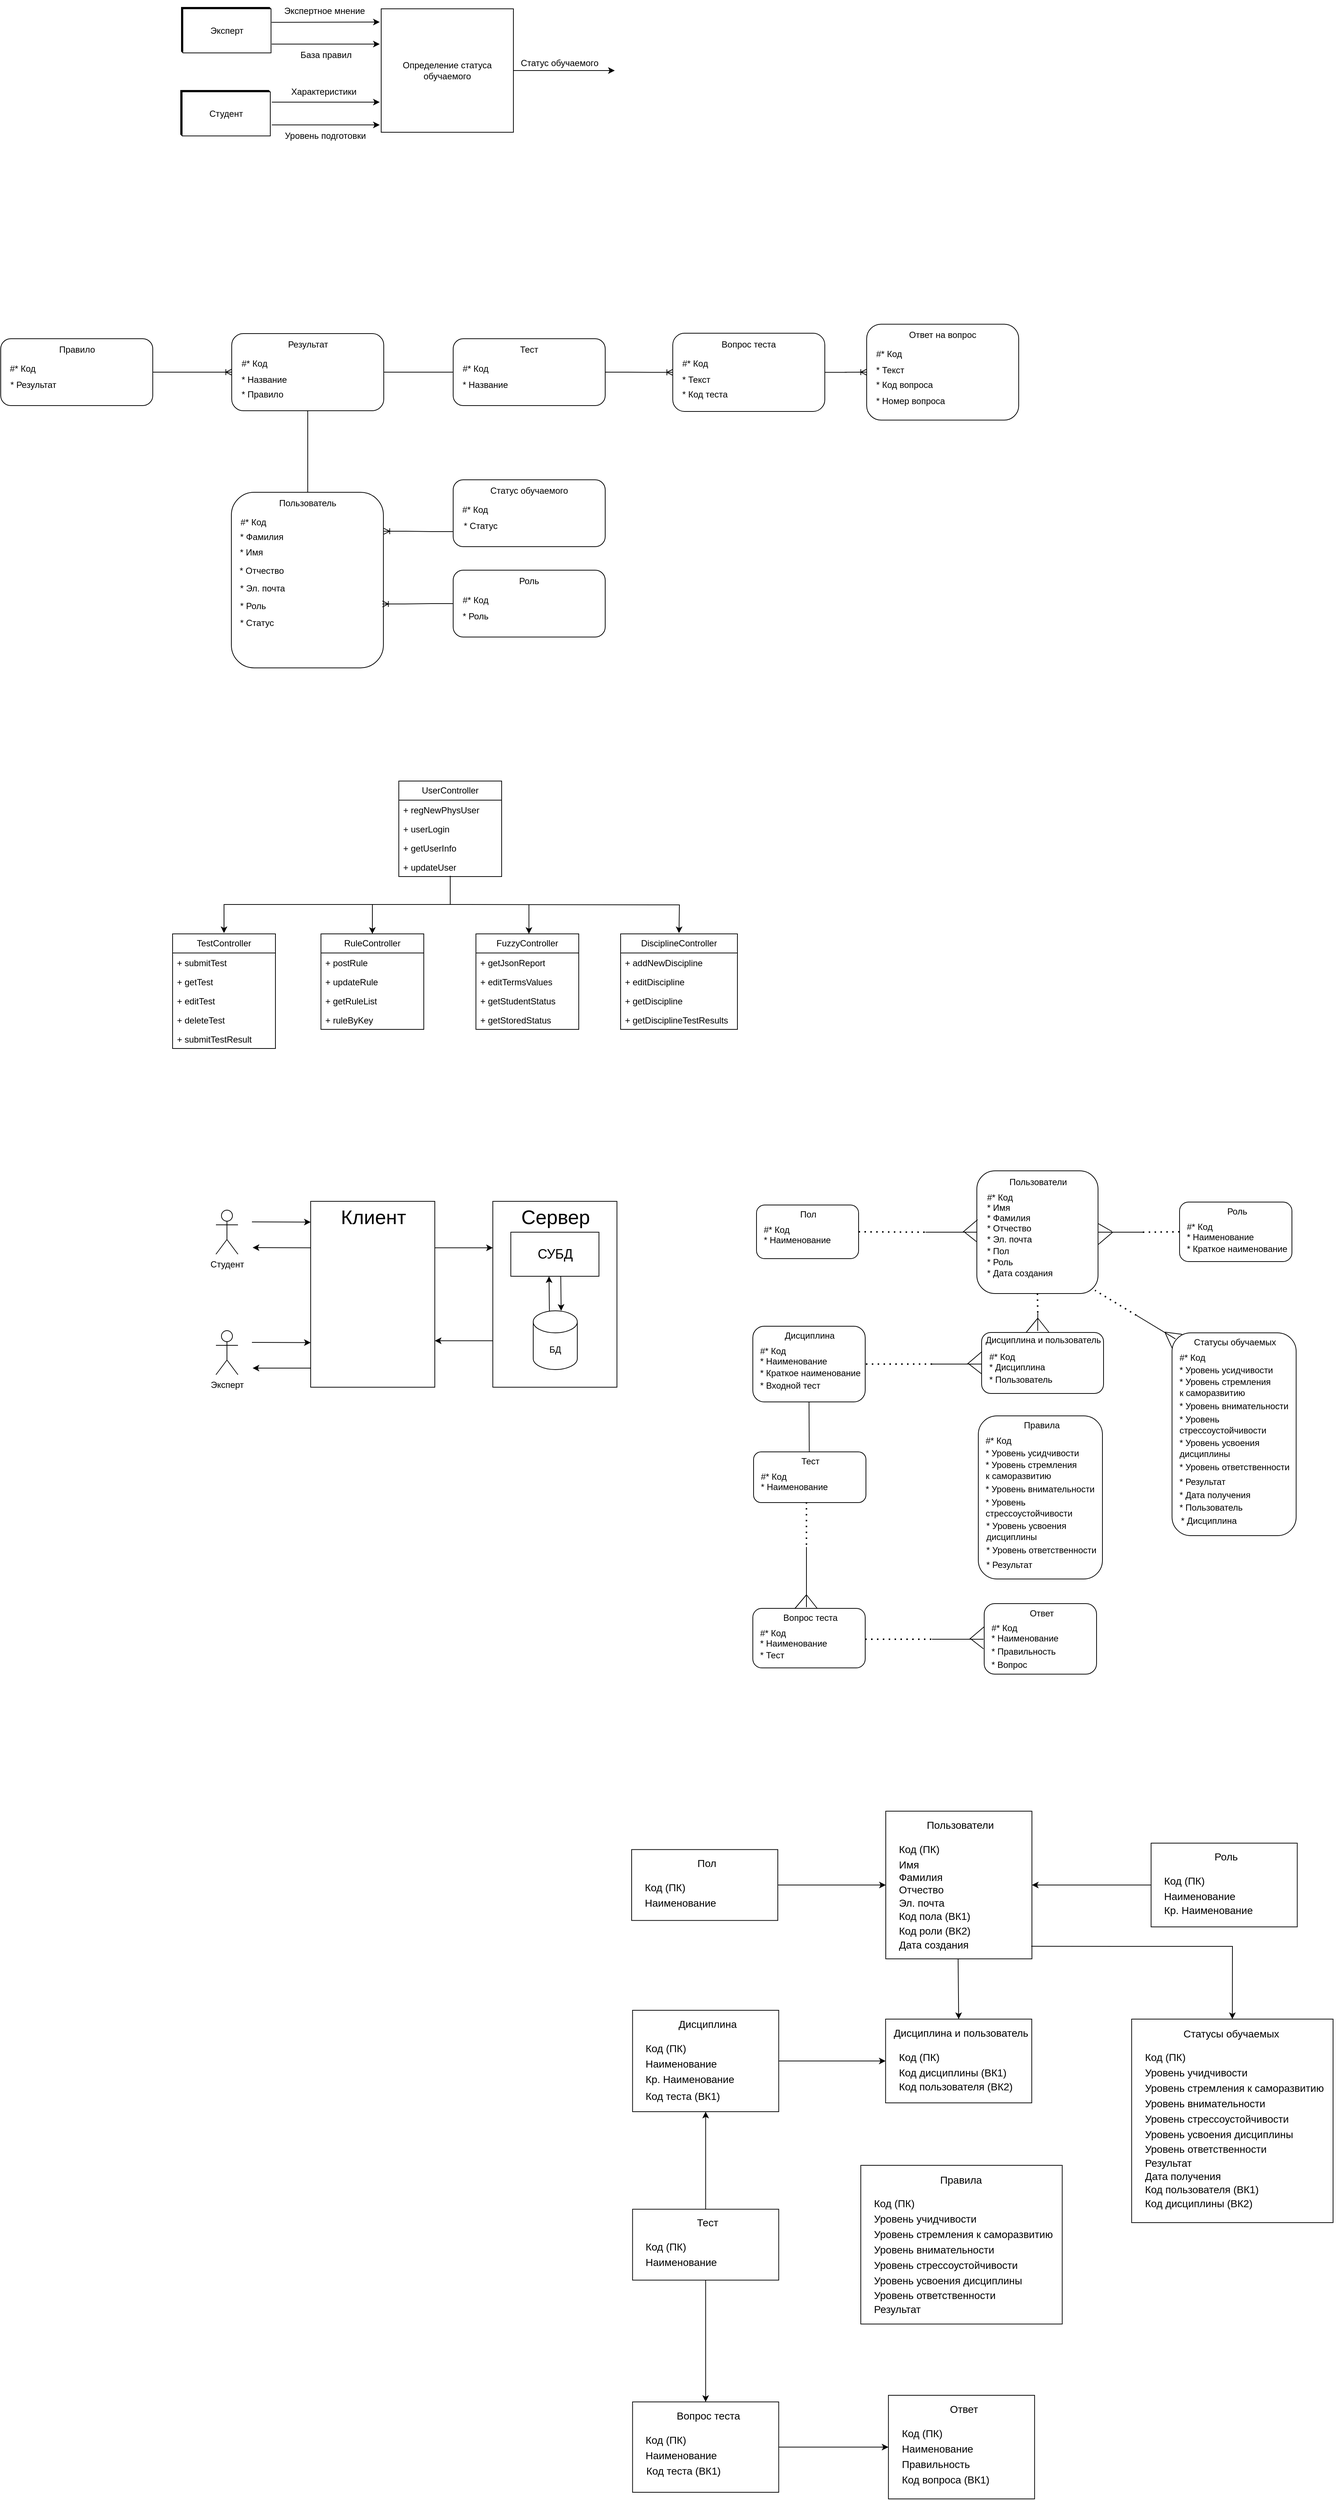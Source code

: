 <mxfile version="21.3.2" type="github">
  <diagram name="Page-1" id="r2jiotqS8Zv0sgoh7WJZ">
    <mxGraphModel dx="2474" dy="756" grid="0" gridSize="10" guides="1" tooltips="1" connect="1" arrows="1" fold="1" page="0" pageScale="1" pageWidth="827" pageHeight="1169" math="0" shadow="0">
      <root>
        <mxCell id="0" />
        <mxCell id="1" parent="0" />
        <mxCell id="Hc6-qmwHLXE1_6r6NP6y-1" value="" style="rounded=0;whiteSpace=wrap;html=1;" parent="1" vertex="1">
          <mxGeometry x="180" y="410" width="120" height="60" as="geometry" />
        </mxCell>
        <mxCell id="Hc6-qmwHLXE1_6r6NP6y-2" value="" style="rounded=0;whiteSpace=wrap;html=1;" parent="1" vertex="1">
          <mxGeometry x="181" y="411" width="120" height="60" as="geometry" />
        </mxCell>
        <mxCell id="Hc6-qmwHLXE1_6r6NP6y-3" value="Эксперт" style="rounded=0;whiteSpace=wrap;html=1;" parent="1" vertex="1">
          <mxGeometry x="182" y="412" width="120" height="60" as="geometry" />
        </mxCell>
        <mxCell id="Hc6-qmwHLXE1_6r6NP6y-4" value="" style="rounded=0;whiteSpace=wrap;html=1;" parent="1" vertex="1">
          <mxGeometry x="179" y="523" width="120" height="60" as="geometry" />
        </mxCell>
        <mxCell id="Hc6-qmwHLXE1_6r6NP6y-5" value="" style="rounded=0;whiteSpace=wrap;html=1;" parent="1" vertex="1">
          <mxGeometry x="180" y="524" width="120" height="60" as="geometry" />
        </mxCell>
        <mxCell id="Hc6-qmwHLXE1_6r6NP6y-6" value="Студент" style="rounded=0;whiteSpace=wrap;html=1;" parent="1" vertex="1">
          <mxGeometry x="181" y="525" width="120" height="60" as="geometry" />
        </mxCell>
        <mxCell id="Hc6-qmwHLXE1_6r6NP6y-7" value="Определение статуса обучаемого" style="rounded=0;whiteSpace=wrap;html=1;" parent="1" vertex="1">
          <mxGeometry x="452" y="412" width="180" height="168" as="geometry" />
        </mxCell>
        <mxCell id="Hc6-qmwHLXE1_6r6NP6y-8" value="" style="endArrow=classic;html=1;rounded=0;exitX=1.007;exitY=0.307;exitDx=0;exitDy=0;exitPerimeter=0;" parent="1" source="Hc6-qmwHLXE1_6r6NP6y-3" edge="1">
          <mxGeometry width="50" height="50" relative="1" as="geometry">
            <mxPoint x="340" y="520" as="sourcePoint" />
            <mxPoint x="450" y="430" as="targetPoint" />
          </mxGeometry>
        </mxCell>
        <mxCell id="Hc6-qmwHLXE1_6r6NP6y-9" value="Экспертное мнение" style="text;html=1;strokeColor=none;fillColor=none;align=center;verticalAlign=middle;whiteSpace=wrap;rounded=0;" parent="1" vertex="1">
          <mxGeometry x="300" y="400" width="150" height="30" as="geometry" />
        </mxCell>
        <mxCell id="Hc6-qmwHLXE1_6r6NP6y-10" value="" style="endArrow=classic;html=1;rounded=0;exitX=1.007;exitY=0.307;exitDx=0;exitDy=0;exitPerimeter=0;" parent="1" edge="1">
          <mxGeometry width="50" height="50" relative="1" as="geometry">
            <mxPoint x="303" y="460" as="sourcePoint" />
            <mxPoint x="450" y="460" as="targetPoint" />
          </mxGeometry>
        </mxCell>
        <mxCell id="Hc6-qmwHLXE1_6r6NP6y-11" value="База правил" style="text;html=1;strokeColor=none;fillColor=none;align=center;verticalAlign=middle;whiteSpace=wrap;rounded=0;" parent="1" vertex="1">
          <mxGeometry x="302" y="460" width="150" height="30" as="geometry" />
        </mxCell>
        <mxCell id="Hc6-qmwHLXE1_6r6NP6y-12" value="" style="endArrow=classic;html=1;rounded=0;exitX=1.007;exitY=0.307;exitDx=0;exitDy=0;exitPerimeter=0;" parent="1" edge="1">
          <mxGeometry width="50" height="50" relative="1" as="geometry">
            <mxPoint x="303" y="539" as="sourcePoint" />
            <mxPoint x="450" y="539" as="targetPoint" />
          </mxGeometry>
        </mxCell>
        <mxCell id="Hc6-qmwHLXE1_6r6NP6y-13" value="" style="endArrow=classic;html=1;rounded=0;exitX=1.007;exitY=0.307;exitDx=0;exitDy=0;exitPerimeter=0;" parent="1" edge="1">
          <mxGeometry width="50" height="50" relative="1" as="geometry">
            <mxPoint x="303" y="570" as="sourcePoint" />
            <mxPoint x="450" y="570" as="targetPoint" />
          </mxGeometry>
        </mxCell>
        <mxCell id="Hc6-qmwHLXE1_6r6NP6y-14" value="Характеристики" style="text;html=1;strokeColor=none;fillColor=none;align=center;verticalAlign=middle;whiteSpace=wrap;rounded=0;" parent="1" vertex="1">
          <mxGeometry x="299" y="510" width="150" height="30" as="geometry" />
        </mxCell>
        <mxCell id="Hc6-qmwHLXE1_6r6NP6y-16" value="Уровень подготовки" style="text;html=1;strokeColor=none;fillColor=none;align=center;verticalAlign=middle;whiteSpace=wrap;rounded=0;" parent="1" vertex="1">
          <mxGeometry x="301" y="570" width="150" height="30" as="geometry" />
        </mxCell>
        <mxCell id="Hc6-qmwHLXE1_6r6NP6y-17" value="" style="endArrow=classic;html=1;rounded=0;exitX=1;exitY=0.5;exitDx=0;exitDy=0;" parent="1" source="Hc6-qmwHLXE1_6r6NP6y-7" edge="1">
          <mxGeometry width="50" height="50" relative="1" as="geometry">
            <mxPoint x="590" y="510" as="sourcePoint" />
            <mxPoint x="770" y="496" as="targetPoint" />
          </mxGeometry>
        </mxCell>
        <mxCell id="Hc6-qmwHLXE1_6r6NP6y-18" value="Статус обучаемого" style="text;html=1;strokeColor=none;fillColor=none;align=center;verticalAlign=middle;whiteSpace=wrap;rounded=0;" parent="1" vertex="1">
          <mxGeometry x="620" y="471" width="150" height="30" as="geometry" />
        </mxCell>
        <mxCell id="RWuT2nsoBCj1wl-4rB-y-1" value="" style="rounded=1;whiteSpace=wrap;html=1;" parent="1" vertex="1">
          <mxGeometry x="-66" y="861" width="207" height="91" as="geometry" />
        </mxCell>
        <mxCell id="RWuT2nsoBCj1wl-4rB-y-2" value="Правило" style="text;html=1;strokeColor=none;fillColor=none;align=center;verticalAlign=middle;whiteSpace=wrap;rounded=0;" parent="1" vertex="1">
          <mxGeometry x="7.5" y="861" width="60" height="30" as="geometry" />
        </mxCell>
        <mxCell id="RWuT2nsoBCj1wl-4rB-y-3" value="#* Код" style="text;html=1;strokeColor=none;fillColor=none;align=center;verticalAlign=middle;whiteSpace=wrap;rounded=0;" parent="1" vertex="1">
          <mxGeometry x="-66" y="887" width="60" height="30" as="geometry" />
        </mxCell>
        <mxCell id="RWuT2nsoBCj1wl-4rB-y-4" value="* Результат" style="text;html=1;strokeColor=none;fillColor=none;align=center;verticalAlign=middle;whiteSpace=wrap;rounded=0;" parent="1" vertex="1">
          <mxGeometry x="-59" y="909" width="75" height="30" as="geometry" />
        </mxCell>
        <mxCell id="RWuT2nsoBCj1wl-4rB-y-8" value="" style="rounded=1;whiteSpace=wrap;html=1;" parent="1" vertex="1">
          <mxGeometry x="550" y="1053" width="207" height="91" as="geometry" />
        </mxCell>
        <mxCell id="RWuT2nsoBCj1wl-4rB-y-9" value="Статус обучаемого" style="text;html=1;strokeColor=none;fillColor=none;align=center;verticalAlign=middle;whiteSpace=wrap;rounded=0;" parent="1" vertex="1">
          <mxGeometry x="592.25" y="1053" width="122.5" height="30" as="geometry" />
        </mxCell>
        <mxCell id="RWuT2nsoBCj1wl-4rB-y-10" value="#* Код" style="text;html=1;strokeColor=none;fillColor=none;align=center;verticalAlign=middle;whiteSpace=wrap;rounded=0;" parent="1" vertex="1">
          <mxGeometry x="550" y="1079" width="60" height="30" as="geometry" />
        </mxCell>
        <mxCell id="RWuT2nsoBCj1wl-4rB-y-11" value="* Статус" style="text;html=1;strokeColor=none;fillColor=none;align=center;verticalAlign=middle;whiteSpace=wrap;rounded=0;" parent="1" vertex="1">
          <mxGeometry x="550" y="1101" width="75" height="30" as="geometry" />
        </mxCell>
        <mxCell id="RWuT2nsoBCj1wl-4rB-y-12" value="" style="rounded=1;whiteSpace=wrap;html=1;" parent="1" vertex="1">
          <mxGeometry x="248" y="1070" width="207" height="239" as="geometry" />
        </mxCell>
        <mxCell id="RWuT2nsoBCj1wl-4rB-y-13" value="Пользователь" style="text;html=1;strokeColor=none;fillColor=none;align=center;verticalAlign=middle;whiteSpace=wrap;rounded=0;" parent="1" vertex="1">
          <mxGeometry x="322" y="1070" width="60" height="30" as="geometry" />
        </mxCell>
        <mxCell id="RWuT2nsoBCj1wl-4rB-y-14" value="#* Код" style="text;html=1;strokeColor=none;fillColor=none;align=center;verticalAlign=middle;whiteSpace=wrap;rounded=0;" parent="1" vertex="1">
          <mxGeometry x="248" y="1096" width="60" height="30" as="geometry" />
        </mxCell>
        <mxCell id="RWuT2nsoBCj1wl-4rB-y-15" value="* Фамилия" style="text;html=1;strokeColor=none;fillColor=none;align=center;verticalAlign=middle;whiteSpace=wrap;rounded=0;" parent="1" vertex="1">
          <mxGeometry x="252" y="1115.5" width="75" height="30" as="geometry" />
        </mxCell>
        <mxCell id="RWuT2nsoBCj1wl-4rB-y-16" value="* Эл. почта" style="text;html=1;strokeColor=none;fillColor=none;align=left;verticalAlign=middle;whiteSpace=wrap;rounded=0;" parent="1" vertex="1">
          <mxGeometry x="258" y="1186" width="75" height="30" as="geometry" />
        </mxCell>
        <mxCell id="RWuT2nsoBCj1wl-4rB-y-17" value="" style="rounded=1;whiteSpace=wrap;html=1;" parent="1" vertex="1">
          <mxGeometry x="550" y="1176" width="207" height="91" as="geometry" />
        </mxCell>
        <mxCell id="RWuT2nsoBCj1wl-4rB-y-18" value="Роль" style="text;html=1;strokeColor=none;fillColor=none;align=center;verticalAlign=middle;whiteSpace=wrap;rounded=0;" parent="1" vertex="1">
          <mxGeometry x="592.25" y="1176" width="122.5" height="30" as="geometry" />
        </mxCell>
        <mxCell id="RWuT2nsoBCj1wl-4rB-y-19" value="#* Код" style="text;html=1;strokeColor=none;fillColor=none;align=left;verticalAlign=middle;whiteSpace=wrap;rounded=0;" parent="1" vertex="1">
          <mxGeometry x="561" y="1202" width="60" height="30" as="geometry" />
        </mxCell>
        <mxCell id="RWuT2nsoBCj1wl-4rB-y-20" value="* Роль" style="text;html=1;strokeColor=none;fillColor=none;align=left;verticalAlign=middle;whiteSpace=wrap;rounded=0;" parent="1" vertex="1">
          <mxGeometry x="561" y="1224" width="75" height="30" as="geometry" />
        </mxCell>
        <mxCell id="RWuT2nsoBCj1wl-4rB-y-21" value="* Роль" style="text;html=1;strokeColor=none;fillColor=none;align=left;verticalAlign=middle;whiteSpace=wrap;rounded=0;" parent="1" vertex="1">
          <mxGeometry x="258" y="1210" width="75" height="30" as="geometry" />
        </mxCell>
        <mxCell id="RWuT2nsoBCj1wl-4rB-y-22" value="* Статус" style="text;html=1;strokeColor=none;fillColor=none;align=left;verticalAlign=middle;whiteSpace=wrap;rounded=0;" parent="1" vertex="1">
          <mxGeometry x="258" y="1233" width="75" height="30" as="geometry" />
        </mxCell>
        <mxCell id="RWuT2nsoBCj1wl-4rB-y-24" value="" style="rounded=1;whiteSpace=wrap;html=1;" parent="1" vertex="1">
          <mxGeometry x="550" y="861" width="207" height="91" as="geometry" />
        </mxCell>
        <mxCell id="RWuT2nsoBCj1wl-4rB-y-25" value="Тест" style="text;html=1;strokeColor=none;fillColor=none;align=center;verticalAlign=middle;whiteSpace=wrap;rounded=0;" parent="1" vertex="1">
          <mxGeometry x="592.25" y="861" width="122.5" height="30" as="geometry" />
        </mxCell>
        <mxCell id="RWuT2nsoBCj1wl-4rB-y-26" value="#* Код" style="text;html=1;strokeColor=none;fillColor=none;align=left;verticalAlign=middle;whiteSpace=wrap;rounded=0;" parent="1" vertex="1">
          <mxGeometry x="561" y="887" width="60" height="30" as="geometry" />
        </mxCell>
        <mxCell id="RWuT2nsoBCj1wl-4rB-y-27" value="* Название" style="text;html=1;strokeColor=none;fillColor=none;align=left;verticalAlign=middle;whiteSpace=wrap;rounded=0;" parent="1" vertex="1">
          <mxGeometry x="561" y="909" width="75" height="30" as="geometry" />
        </mxCell>
        <mxCell id="RWuT2nsoBCj1wl-4rB-y-28" value="" style="rounded=1;whiteSpace=wrap;html=1;" parent="1" vertex="1">
          <mxGeometry x="248.5" y="854" width="207" height="105" as="geometry" />
        </mxCell>
        <mxCell id="RWuT2nsoBCj1wl-4rB-y-29" value="Результат" style="text;html=1;strokeColor=none;fillColor=none;align=center;verticalAlign=middle;whiteSpace=wrap;rounded=0;" parent="1" vertex="1">
          <mxGeometry x="290.75" y="854" width="122.5" height="30" as="geometry" />
        </mxCell>
        <mxCell id="RWuT2nsoBCj1wl-4rB-y-30" value="#* Код" style="text;html=1;strokeColor=none;fillColor=none;align=left;verticalAlign=middle;whiteSpace=wrap;rounded=0;" parent="1" vertex="1">
          <mxGeometry x="259.5" y="880" width="60" height="30" as="geometry" />
        </mxCell>
        <mxCell id="RWuT2nsoBCj1wl-4rB-y-31" value="* Название" style="text;html=1;strokeColor=none;fillColor=none;align=left;verticalAlign=middle;whiteSpace=wrap;rounded=0;" parent="1" vertex="1">
          <mxGeometry x="259.5" y="902" width="75" height="30" as="geometry" />
        </mxCell>
        <mxCell id="RWuT2nsoBCj1wl-4rB-y-32" value="* Правило" style="text;html=1;strokeColor=none;fillColor=none;align=left;verticalAlign=middle;whiteSpace=wrap;rounded=0;" parent="1" vertex="1">
          <mxGeometry x="259.5" y="922" width="75" height="30" as="geometry" />
        </mxCell>
        <mxCell id="RWuT2nsoBCj1wl-4rB-y-37" value="" style="rounded=1;whiteSpace=wrap;html=1;" parent="1" vertex="1">
          <mxGeometry x="849" y="853.5" width="207" height="106.5" as="geometry" />
        </mxCell>
        <mxCell id="RWuT2nsoBCj1wl-4rB-y-38" value="Вопрос теста" style="text;html=1;strokeColor=none;fillColor=none;align=center;verticalAlign=middle;whiteSpace=wrap;rounded=0;" parent="1" vertex="1">
          <mxGeometry x="891.25" y="853.5" width="122.5" height="30" as="geometry" />
        </mxCell>
        <mxCell id="RWuT2nsoBCj1wl-4rB-y-39" value="#* Код" style="text;html=1;strokeColor=none;fillColor=none;align=left;verticalAlign=middle;whiteSpace=wrap;rounded=0;" parent="1" vertex="1">
          <mxGeometry x="860" y="879.5" width="60" height="30" as="geometry" />
        </mxCell>
        <mxCell id="RWuT2nsoBCj1wl-4rB-y-40" value="* Текст" style="text;html=1;strokeColor=none;fillColor=none;align=left;verticalAlign=middle;whiteSpace=wrap;rounded=0;" parent="1" vertex="1">
          <mxGeometry x="860" y="901.5" width="75" height="30" as="geometry" />
        </mxCell>
        <mxCell id="RWuT2nsoBCj1wl-4rB-y-42" value="* Код теста" style="text;html=1;strokeColor=none;fillColor=none;align=left;verticalAlign=middle;whiteSpace=wrap;rounded=0;" parent="1" vertex="1">
          <mxGeometry x="860" y="921.5" width="127" height="30" as="geometry" />
        </mxCell>
        <mxCell id="RWuT2nsoBCj1wl-4rB-y-44" value="" style="rounded=1;whiteSpace=wrap;html=1;" parent="1" vertex="1">
          <mxGeometry x="1113" y="841.25" width="207" height="130.5" as="geometry" />
        </mxCell>
        <mxCell id="RWuT2nsoBCj1wl-4rB-y-45" value="Ответ на вопрос" style="text;html=1;strokeColor=none;fillColor=none;align=center;verticalAlign=middle;whiteSpace=wrap;rounded=0;" parent="1" vertex="1">
          <mxGeometry x="1155.25" y="841.25" width="122.5" height="30" as="geometry" />
        </mxCell>
        <mxCell id="RWuT2nsoBCj1wl-4rB-y-46" value="#* Код" style="text;html=1;strokeColor=none;fillColor=none;align=left;verticalAlign=middle;whiteSpace=wrap;rounded=0;" parent="1" vertex="1">
          <mxGeometry x="1124" y="867.25" width="60" height="30" as="geometry" />
        </mxCell>
        <mxCell id="RWuT2nsoBCj1wl-4rB-y-47" value="* Текст" style="text;html=1;strokeColor=none;fillColor=none;align=left;verticalAlign=middle;whiteSpace=wrap;rounded=0;" parent="1" vertex="1">
          <mxGeometry x="1124" y="889.25" width="75" height="30" as="geometry" />
        </mxCell>
        <mxCell id="RWuT2nsoBCj1wl-4rB-y-48" value="* Код вопроса" style="text;html=1;strokeColor=none;fillColor=none;align=left;verticalAlign=middle;whiteSpace=wrap;rounded=0;" parent="1" vertex="1">
          <mxGeometry x="1124" y="909.25" width="127" height="30" as="geometry" />
        </mxCell>
        <mxCell id="RWuT2nsoBCj1wl-4rB-y-49" value="* Номер вопроса" style="text;html=1;strokeColor=none;fillColor=none;align=left;verticalAlign=middle;whiteSpace=wrap;rounded=0;" parent="1" vertex="1">
          <mxGeometry x="1124" y="930.75" width="127" height="30" as="geometry" />
        </mxCell>
        <mxCell id="Kspr5tvsop0E_Swm152h-1" value="" style="edgeStyle=entityRelationEdgeStyle;fontSize=12;html=1;endArrow=ERoneToMany;rounded=0;entryX=0;entryY=0.5;entryDx=0;entryDy=0;exitX=1;exitY=0.5;exitDx=0;exitDy=0;" parent="1" source="RWuT2nsoBCj1wl-4rB-y-1" target="RWuT2nsoBCj1wl-4rB-y-28" edge="1">
          <mxGeometry width="100" height="100" relative="1" as="geometry">
            <mxPoint x="-220" y="1396" as="sourcePoint" />
            <mxPoint x="74" y="1126" as="targetPoint" />
          </mxGeometry>
        </mxCell>
        <mxCell id="Kspr5tvsop0E_Swm152h-2" value="" style="endArrow=none;html=1;rounded=0;exitX=0.5;exitY=1;exitDx=0;exitDy=0;entryX=0.5;entryY=0;entryDx=0;entryDy=0;" parent="1" source="RWuT2nsoBCj1wl-4rB-y-28" target="RWuT2nsoBCj1wl-4rB-y-13" edge="1">
          <mxGeometry relative="1" as="geometry">
            <mxPoint x="157" y="1135" as="sourcePoint" />
            <mxPoint x="317" y="1135" as="targetPoint" />
          </mxGeometry>
        </mxCell>
        <mxCell id="Kspr5tvsop0E_Swm152h-3" value="* Имя" style="text;html=1;strokeColor=none;fillColor=none;align=center;verticalAlign=middle;whiteSpace=wrap;rounded=0;" parent="1" vertex="1">
          <mxGeometry x="238" y="1137" width="75" height="30" as="geometry" />
        </mxCell>
        <mxCell id="Kspr5tvsop0E_Swm152h-4" value="* Отчество" style="text;html=1;strokeColor=none;fillColor=none;align=center;verticalAlign=middle;whiteSpace=wrap;rounded=0;" parent="1" vertex="1">
          <mxGeometry x="252" y="1162" width="75" height="30" as="geometry" />
        </mxCell>
        <mxCell id="Kspr5tvsop0E_Swm152h-5" value="" style="endArrow=none;html=1;rounded=0;exitX=0;exitY=0.5;exitDx=0;exitDy=0;entryX=1;entryY=0.5;entryDx=0;entryDy=0;" parent="1" source="RWuT2nsoBCj1wl-4rB-y-24" target="RWuT2nsoBCj1wl-4rB-y-28" edge="1">
          <mxGeometry relative="1" as="geometry">
            <mxPoint x="362" y="969" as="sourcePoint" />
            <mxPoint x="362" y="1080" as="targetPoint" />
          </mxGeometry>
        </mxCell>
        <mxCell id="Kspr5tvsop0E_Swm152h-6" value="" style="edgeStyle=entityRelationEdgeStyle;fontSize=12;html=1;endArrow=ERoneToMany;rounded=0;exitX=0;exitY=0.5;exitDx=0;exitDy=0;entryX=0.994;entryY=0.636;entryDx=0;entryDy=0;entryPerimeter=0;" parent="1" source="RWuT2nsoBCj1wl-4rB-y-17" target="RWuT2nsoBCj1wl-4rB-y-12" edge="1">
          <mxGeometry width="100" height="100" relative="1" as="geometry">
            <mxPoint x="445" y="1338" as="sourcePoint" />
            <mxPoint x="553" y="1338" as="targetPoint" />
          </mxGeometry>
        </mxCell>
        <mxCell id="Kspr5tvsop0E_Swm152h-7" value="" style="edgeStyle=entityRelationEdgeStyle;fontSize=12;html=1;endArrow=ERoneToMany;rounded=0;exitX=0;exitY=0.75;exitDx=0;exitDy=0;entryX=1.003;entryY=0.222;entryDx=0;entryDy=0;entryPerimeter=0;" parent="1" source="RWuT2nsoBCj1wl-4rB-y-11" target="RWuT2nsoBCj1wl-4rB-y-12" edge="1">
          <mxGeometry width="100" height="100" relative="1" as="geometry">
            <mxPoint x="625" y="1162" as="sourcePoint" />
            <mxPoint x="529" y="1162" as="targetPoint" />
          </mxGeometry>
        </mxCell>
        <mxCell id="Kspr5tvsop0E_Swm152h-8" value="" style="edgeStyle=entityRelationEdgeStyle;fontSize=12;html=1;endArrow=ERoneToMany;rounded=0;exitX=1;exitY=0.5;exitDx=0;exitDy=0;entryX=0;entryY=0.5;entryDx=0;entryDy=0;" parent="1" source="RWuT2nsoBCj1wl-4rB-y-24" target="RWuT2nsoBCj1wl-4rB-y-37" edge="1">
          <mxGeometry width="100" height="100" relative="1" as="geometry">
            <mxPoint x="560" y="1134" as="sourcePoint" />
            <mxPoint x="466" y="1133" as="targetPoint" />
          </mxGeometry>
        </mxCell>
        <mxCell id="Kspr5tvsop0E_Swm152h-9" value="" style="edgeStyle=entityRelationEdgeStyle;fontSize=12;html=1;endArrow=ERoneToMany;rounded=0;exitX=1;exitY=0.5;exitDx=0;exitDy=0;entryX=0;entryY=0.5;entryDx=0;entryDy=0;" parent="1" source="RWuT2nsoBCj1wl-4rB-y-37" target="RWuT2nsoBCj1wl-4rB-y-44" edge="1">
          <mxGeometry width="100" height="100" relative="1" as="geometry">
            <mxPoint x="1049" y="1084.21" as="sourcePoint" />
            <mxPoint x="1109" y="1083" as="targetPoint" />
          </mxGeometry>
        </mxCell>
        <mxCell id="7J0znBphMK5on-PZq-qu-32" value="" style="edgeStyle=orthogonalEdgeStyle;rounded=0;orthogonalLoop=1;jettySize=auto;html=1;entryX=0.5;entryY=0;entryDx=0;entryDy=0;" parent="1" edge="1">
          <mxGeometry relative="1" as="geometry">
            <mxPoint x="546" y="1592" as="sourcePoint" />
            <mxPoint x="238" y="1670" as="targetPoint" />
            <Array as="points">
              <mxPoint x="546" y="1631" />
              <mxPoint x="238" y="1631" />
            </Array>
          </mxGeometry>
        </mxCell>
        <mxCell id="7J0znBphMK5on-PZq-qu-33" value="" style="edgeStyle=orthogonalEdgeStyle;rounded=0;orthogonalLoop=1;jettySize=auto;html=1;entryX=0.5;entryY=0;entryDx=0;entryDy=0;" parent="1" edge="1">
          <mxGeometry relative="1" as="geometry">
            <mxPoint x="546" y="1631" as="sourcePoint" />
            <mxPoint x="857.5" y="1670" as="targetPoint" />
          </mxGeometry>
        </mxCell>
        <mxCell id="7J0znBphMK5on-PZq-qu-1" value="UserController" style="swimlane;fontStyle=0;childLayout=stackLayout;horizontal=1;startSize=26;fillColor=none;horizontalStack=0;resizeParent=1;resizeParentMax=0;resizeLast=0;collapsible=1;marginBottom=0;whiteSpace=wrap;html=1;" parent="1" vertex="1">
          <mxGeometry x="476" y="1463" width="140" height="130" as="geometry" />
        </mxCell>
        <mxCell id="7J0znBphMK5on-PZq-qu-2" value="+ regNewPhysUser" style="text;strokeColor=none;fillColor=none;align=left;verticalAlign=top;spacingLeft=4;spacingRight=4;overflow=hidden;rotatable=0;points=[[0,0.5],[1,0.5]];portConstraint=eastwest;whiteSpace=wrap;html=1;" parent="7J0znBphMK5on-PZq-qu-1" vertex="1">
          <mxGeometry y="26" width="140" height="26" as="geometry" />
        </mxCell>
        <mxCell id="7J0znBphMK5on-PZq-qu-3" value="+ userLogin" style="text;strokeColor=none;fillColor=none;align=left;verticalAlign=top;spacingLeft=4;spacingRight=4;overflow=hidden;rotatable=0;points=[[0,0.5],[1,0.5]];portConstraint=eastwest;whiteSpace=wrap;html=1;" parent="7J0znBphMK5on-PZq-qu-1" vertex="1">
          <mxGeometry y="52" width="140" height="26" as="geometry" />
        </mxCell>
        <mxCell id="7J0znBphMK5on-PZq-qu-4" value="+ getUserInfo" style="text;strokeColor=none;fillColor=none;align=left;verticalAlign=top;spacingLeft=4;spacingRight=4;overflow=hidden;rotatable=0;points=[[0,0.5],[1,0.5]];portConstraint=eastwest;whiteSpace=wrap;html=1;" parent="7J0znBphMK5on-PZq-qu-1" vertex="1">
          <mxGeometry y="78" width="140" height="26" as="geometry" />
        </mxCell>
        <mxCell id="7J0znBphMK5on-PZq-qu-9" value="+ updateUser" style="text;strokeColor=none;fillColor=none;align=left;verticalAlign=top;spacingLeft=4;spacingRight=4;overflow=hidden;rotatable=0;points=[[0,0.5],[1,0.5]];portConstraint=eastwest;whiteSpace=wrap;html=1;" parent="7J0znBphMK5on-PZq-qu-1" vertex="1">
          <mxGeometry y="104" width="140" height="26" as="geometry" />
        </mxCell>
        <mxCell id="7J0znBphMK5on-PZq-qu-10" value="TestController" style="swimlane;fontStyle=0;childLayout=stackLayout;horizontal=1;startSize=26;fillColor=none;horizontalStack=0;resizeParent=1;resizeParentMax=0;resizeLast=0;collapsible=1;marginBottom=0;whiteSpace=wrap;html=1;" parent="1" vertex="1">
          <mxGeometry x="168" y="1671" width="140" height="156" as="geometry" />
        </mxCell>
        <mxCell id="7J0znBphMK5on-PZq-qu-11" value="+ submitTest" style="text;strokeColor=none;fillColor=none;align=left;verticalAlign=top;spacingLeft=4;spacingRight=4;overflow=hidden;rotatable=0;points=[[0,0.5],[1,0.5]];portConstraint=eastwest;whiteSpace=wrap;html=1;" parent="7J0znBphMK5on-PZq-qu-10" vertex="1">
          <mxGeometry y="26" width="140" height="26" as="geometry" />
        </mxCell>
        <mxCell id="7J0znBphMK5on-PZq-qu-12" value="+ getTest" style="text;strokeColor=none;fillColor=none;align=left;verticalAlign=top;spacingLeft=4;spacingRight=4;overflow=hidden;rotatable=0;points=[[0,0.5],[1,0.5]];portConstraint=eastwest;whiteSpace=wrap;html=1;" parent="7J0znBphMK5on-PZq-qu-10" vertex="1">
          <mxGeometry y="52" width="140" height="26" as="geometry" />
        </mxCell>
        <mxCell id="7J0znBphMK5on-PZq-qu-13" value="+ editTest" style="text;strokeColor=none;fillColor=none;align=left;verticalAlign=top;spacingLeft=4;spacingRight=4;overflow=hidden;rotatable=0;points=[[0,0.5],[1,0.5]];portConstraint=eastwest;whiteSpace=wrap;html=1;" parent="7J0znBphMK5on-PZq-qu-10" vertex="1">
          <mxGeometry y="78" width="140" height="26" as="geometry" />
        </mxCell>
        <mxCell id="7J0znBphMK5on-PZq-qu-14" value="+ deleteTest" style="text;strokeColor=none;fillColor=none;align=left;verticalAlign=top;spacingLeft=4;spacingRight=4;overflow=hidden;rotatable=0;points=[[0,0.5],[1,0.5]];portConstraint=eastwest;whiteSpace=wrap;html=1;" parent="7J0znBphMK5on-PZq-qu-10" vertex="1">
          <mxGeometry y="104" width="140" height="26" as="geometry" />
        </mxCell>
        <mxCell id="7J0znBphMK5on-PZq-qu-15" value="+ submitTestResult" style="text;strokeColor=none;fillColor=none;align=left;verticalAlign=top;spacingLeft=4;spacingRight=4;overflow=hidden;rotatable=0;points=[[0,0.5],[1,0.5]];portConstraint=eastwest;whiteSpace=wrap;html=1;" parent="7J0znBphMK5on-PZq-qu-10" vertex="1">
          <mxGeometry y="130" width="140" height="26" as="geometry" />
        </mxCell>
        <mxCell id="7J0znBphMK5on-PZq-qu-16" value="RuleController" style="swimlane;fontStyle=0;childLayout=stackLayout;horizontal=1;startSize=26;fillColor=none;horizontalStack=0;resizeParent=1;resizeParentMax=0;resizeLast=0;collapsible=1;marginBottom=0;whiteSpace=wrap;html=1;" parent="1" vertex="1">
          <mxGeometry x="370" y="1671" width="140" height="130" as="geometry" />
        </mxCell>
        <mxCell id="7J0znBphMK5on-PZq-qu-17" value="+ postRule" style="text;strokeColor=none;fillColor=none;align=left;verticalAlign=top;spacingLeft=4;spacingRight=4;overflow=hidden;rotatable=0;points=[[0,0.5],[1,0.5]];portConstraint=eastwest;whiteSpace=wrap;html=1;" parent="7J0znBphMK5on-PZq-qu-16" vertex="1">
          <mxGeometry y="26" width="140" height="26" as="geometry" />
        </mxCell>
        <mxCell id="7J0znBphMK5on-PZq-qu-18" value="+ updateRule" style="text;strokeColor=none;fillColor=none;align=left;verticalAlign=top;spacingLeft=4;spacingRight=4;overflow=hidden;rotatable=0;points=[[0,0.5],[1,0.5]];portConstraint=eastwest;whiteSpace=wrap;html=1;" parent="7J0znBphMK5on-PZq-qu-16" vertex="1">
          <mxGeometry y="52" width="140" height="26" as="geometry" />
        </mxCell>
        <mxCell id="7J0znBphMK5on-PZq-qu-19" value="+ getRuleList" style="text;strokeColor=none;fillColor=none;align=left;verticalAlign=top;spacingLeft=4;spacingRight=4;overflow=hidden;rotatable=0;points=[[0,0.5],[1,0.5]];portConstraint=eastwest;whiteSpace=wrap;html=1;" parent="7J0znBphMK5on-PZq-qu-16" vertex="1">
          <mxGeometry y="78" width="140" height="26" as="geometry" />
        </mxCell>
        <mxCell id="7J0znBphMK5on-PZq-qu-20" value="+ ruleByKey" style="text;strokeColor=none;fillColor=none;align=left;verticalAlign=top;spacingLeft=4;spacingRight=4;overflow=hidden;rotatable=0;points=[[0,0.5],[1,0.5]];portConstraint=eastwest;whiteSpace=wrap;html=1;" parent="7J0znBphMK5on-PZq-qu-16" vertex="1">
          <mxGeometry y="104" width="140" height="26" as="geometry" />
        </mxCell>
        <mxCell id="7J0znBphMK5on-PZq-qu-21" value="FuzzyController" style="swimlane;fontStyle=0;childLayout=stackLayout;horizontal=1;startSize=26;fillColor=none;horizontalStack=0;resizeParent=1;resizeParentMax=0;resizeLast=0;collapsible=1;marginBottom=0;whiteSpace=wrap;html=1;" parent="1" vertex="1">
          <mxGeometry x="581" y="1671" width="140" height="130" as="geometry" />
        </mxCell>
        <mxCell id="7J0znBphMK5on-PZq-qu-22" value="+ getJsonReport" style="text;strokeColor=none;fillColor=none;align=left;verticalAlign=top;spacingLeft=4;spacingRight=4;overflow=hidden;rotatable=0;points=[[0,0.5],[1,0.5]];portConstraint=eastwest;whiteSpace=wrap;html=1;" parent="7J0znBphMK5on-PZq-qu-21" vertex="1">
          <mxGeometry y="26" width="140" height="26" as="geometry" />
        </mxCell>
        <mxCell id="7J0znBphMK5on-PZq-qu-23" value="+ editTermsValues" style="text;strokeColor=none;fillColor=none;align=left;verticalAlign=top;spacingLeft=4;spacingRight=4;overflow=hidden;rotatable=0;points=[[0,0.5],[1,0.5]];portConstraint=eastwest;whiteSpace=wrap;html=1;" parent="7J0znBphMK5on-PZq-qu-21" vertex="1">
          <mxGeometry y="52" width="140" height="26" as="geometry" />
        </mxCell>
        <mxCell id="7J0znBphMK5on-PZq-qu-24" value="+ getStudentStatus" style="text;strokeColor=none;fillColor=none;align=left;verticalAlign=top;spacingLeft=4;spacingRight=4;overflow=hidden;rotatable=0;points=[[0,0.5],[1,0.5]];portConstraint=eastwest;whiteSpace=wrap;html=1;" parent="7J0znBphMK5on-PZq-qu-21" vertex="1">
          <mxGeometry y="78" width="140" height="26" as="geometry" />
        </mxCell>
        <mxCell id="7J0znBphMK5on-PZq-qu-25" value="+ getStoredStatus" style="text;strokeColor=none;fillColor=none;align=left;verticalAlign=top;spacingLeft=4;spacingRight=4;overflow=hidden;rotatable=0;points=[[0,0.5],[1,0.5]];portConstraint=eastwest;whiteSpace=wrap;html=1;" parent="7J0znBphMK5on-PZq-qu-21" vertex="1">
          <mxGeometry y="104" width="140" height="26" as="geometry" />
        </mxCell>
        <mxCell id="7J0znBphMK5on-PZq-qu-26" value="DisciplineController" style="swimlane;fontStyle=0;childLayout=stackLayout;horizontal=1;startSize=26;fillColor=none;horizontalStack=0;resizeParent=1;resizeParentMax=0;resizeLast=0;collapsible=1;marginBottom=0;whiteSpace=wrap;html=1;" parent="1" vertex="1">
          <mxGeometry x="778" y="1671" width="159" height="130" as="geometry" />
        </mxCell>
        <mxCell id="7J0znBphMK5on-PZq-qu-27" value="+ addNewDiscipline" style="text;strokeColor=none;fillColor=none;align=left;verticalAlign=top;spacingLeft=4;spacingRight=4;overflow=hidden;rotatable=0;points=[[0,0.5],[1,0.5]];portConstraint=eastwest;whiteSpace=wrap;html=1;" parent="7J0znBphMK5on-PZq-qu-26" vertex="1">
          <mxGeometry y="26" width="159" height="26" as="geometry" />
        </mxCell>
        <mxCell id="7J0znBphMK5on-PZq-qu-28" value="+ editDiscipline" style="text;strokeColor=none;fillColor=none;align=left;verticalAlign=top;spacingLeft=4;spacingRight=4;overflow=hidden;rotatable=0;points=[[0,0.5],[1,0.5]];portConstraint=eastwest;whiteSpace=wrap;html=1;" parent="7J0znBphMK5on-PZq-qu-26" vertex="1">
          <mxGeometry y="52" width="159" height="26" as="geometry" />
        </mxCell>
        <mxCell id="7J0znBphMK5on-PZq-qu-29" value="+ getDiscipline" style="text;strokeColor=none;fillColor=none;align=left;verticalAlign=top;spacingLeft=4;spacingRight=4;overflow=hidden;rotatable=0;points=[[0,0.5],[1,0.5]];portConstraint=eastwest;whiteSpace=wrap;html=1;" parent="7J0znBphMK5on-PZq-qu-26" vertex="1">
          <mxGeometry y="78" width="159" height="26" as="geometry" />
        </mxCell>
        <mxCell id="7J0znBphMK5on-PZq-qu-30" value="+ getDisciplineTestResults" style="text;strokeColor=none;fillColor=none;align=left;verticalAlign=top;spacingLeft=4;spacingRight=4;overflow=hidden;rotatable=0;points=[[0,0.5],[1,0.5]];portConstraint=eastwest;whiteSpace=wrap;html=1;" parent="7J0znBphMK5on-PZq-qu-26" vertex="1">
          <mxGeometry y="104" width="159" height="26" as="geometry" />
        </mxCell>
        <mxCell id="7J0znBphMK5on-PZq-qu-34" value="" style="endArrow=classic;html=1;rounded=0;entryX=0.5;entryY=0;entryDx=0;entryDy=0;" parent="1" target="7J0znBphMK5on-PZq-qu-16" edge="1">
          <mxGeometry width="50" height="50" relative="1" as="geometry">
            <mxPoint x="440" y="1631" as="sourcePoint" />
            <mxPoint x="505" y="1847" as="targetPoint" />
          </mxGeometry>
        </mxCell>
        <mxCell id="7J0znBphMK5on-PZq-qu-35" value="" style="endArrow=classic;html=1;rounded=0;entryX=0.5;entryY=0;entryDx=0;entryDy=0;" parent="1" edge="1">
          <mxGeometry width="50" height="50" relative="1" as="geometry">
            <mxPoint x="653.16" y="1631" as="sourcePoint" />
            <mxPoint x="653.16" y="1671" as="targetPoint" />
          </mxGeometry>
        </mxCell>
        <mxCell id="7J0znBphMK5on-PZq-qu-37" value="" style="rounded=0;whiteSpace=wrap;html=1;" parent="1" vertex="1">
          <mxGeometry x="356" y="2035" width="169" height="253" as="geometry" />
        </mxCell>
        <mxCell id="7J0znBphMK5on-PZq-qu-38" value="&lt;font style=&quot;font-size: 27px;&quot;&gt;Клиент&lt;/font&gt;" style="text;html=1;align=center;verticalAlign=middle;resizable=0;points=[];autosize=1;strokeColor=none;fillColor=none;" parent="1" vertex="1">
          <mxGeometry x="387" y="2035" width="107" height="44" as="geometry" />
        </mxCell>
        <mxCell id="7J0znBphMK5on-PZq-qu-39" value="" style="rounded=0;whiteSpace=wrap;html=1;" parent="1" vertex="1">
          <mxGeometry x="604" y="2035" width="169" height="253" as="geometry" />
        </mxCell>
        <mxCell id="7J0znBphMK5on-PZq-qu-41" value="" style="endArrow=classic;html=1;rounded=0;exitX=1;exitY=0.25;exitDx=0;exitDy=0;entryX=0;entryY=0.25;entryDx=0;entryDy=0;" parent="1" source="7J0znBphMK5on-PZq-qu-37" target="7J0znBphMK5on-PZq-qu-39" edge="1">
          <mxGeometry width="50" height="50" relative="1" as="geometry">
            <mxPoint x="586" y="2402" as="sourcePoint" />
            <mxPoint x="636" y="2352" as="targetPoint" />
          </mxGeometry>
        </mxCell>
        <mxCell id="7J0znBphMK5on-PZq-qu-42" value="" style="endArrow=classic;html=1;rounded=0;entryX=1;entryY=0.75;entryDx=0;entryDy=0;exitX=0;exitY=0.75;exitDx=0;exitDy=0;" parent="1" source="7J0znBphMK5on-PZq-qu-39" target="7J0znBphMK5on-PZq-qu-37" edge="1">
          <mxGeometry width="50" height="50" relative="1" as="geometry">
            <mxPoint x="521" y="2432" as="sourcePoint" />
            <mxPoint x="571" y="2382" as="targetPoint" />
          </mxGeometry>
        </mxCell>
        <mxCell id="7J0znBphMK5on-PZq-qu-43" value="&lt;font style=&quot;font-size: 18px;&quot;&gt;СУБД&lt;/font&gt;" style="rounded=0;whiteSpace=wrap;html=1;" parent="1" vertex="1">
          <mxGeometry x="628.5" y="2077" width="120" height="60" as="geometry" />
        </mxCell>
        <mxCell id="7J0znBphMK5on-PZq-qu-44" value="БД" style="shape=cylinder3;whiteSpace=wrap;html=1;boundedLbl=1;backgroundOutline=1;size=15;" parent="1" vertex="1">
          <mxGeometry x="659" y="2184" width="60" height="80" as="geometry" />
        </mxCell>
        <mxCell id="7J0znBphMK5on-PZq-qu-45" value="" style="endArrow=classic;html=1;rounded=0;exitX=0.5;exitY=1;exitDx=0;exitDy=0;entryX=0.5;entryY=0;entryDx=0;entryDy=0;entryPerimeter=0;" parent="1" edge="1">
          <mxGeometry width="50" height="50" relative="1" as="geometry">
            <mxPoint x="696.5" y="2137" as="sourcePoint" />
            <mxPoint x="697" y="2184" as="targetPoint" />
          </mxGeometry>
        </mxCell>
        <mxCell id="7J0znBphMK5on-PZq-qu-46" value="" style="endArrow=classic;html=1;rounded=0;exitX=0.5;exitY=0;exitDx=0;exitDy=0;exitPerimeter=0;entryX=0.5;entryY=1;entryDx=0;entryDy=0;" parent="1" edge="1">
          <mxGeometry width="50" height="50" relative="1" as="geometry">
            <mxPoint x="681" y="2184" as="sourcePoint" />
            <mxPoint x="680.5" y="2137" as="targetPoint" />
          </mxGeometry>
        </mxCell>
        <mxCell id="7J0znBphMK5on-PZq-qu-47" value="&lt;font style=&quot;font-size: 27px;&quot;&gt;Сервер&lt;/font&gt;" style="text;html=1;align=center;verticalAlign=middle;resizable=0;points=[];autosize=1;strokeColor=none;fillColor=none;" parent="1" vertex="1">
          <mxGeometry x="633" y="2035" width="112" height="44" as="geometry" />
        </mxCell>
        <mxCell id="7J0znBphMK5on-PZq-qu-48" value="Студент" style="shape=umlActor;verticalLabelPosition=bottom;verticalAlign=top;html=1;outlineConnect=0;" parent="1" vertex="1">
          <mxGeometry x="227" y="2047" width="30" height="60" as="geometry" />
        </mxCell>
        <mxCell id="7J0znBphMK5on-PZq-qu-52" value="" style="endArrow=classic;html=1;rounded=0;entryX=0;entryY=0.25;entryDx=0;entryDy=0;" parent="1" edge="1">
          <mxGeometry width="50" height="50" relative="1" as="geometry">
            <mxPoint x="276" y="2063" as="sourcePoint" />
            <mxPoint x="356" y="2063.25" as="targetPoint" />
          </mxGeometry>
        </mxCell>
        <mxCell id="7J0znBphMK5on-PZq-qu-53" value="" style="endArrow=classic;html=1;rounded=0;exitX=0;exitY=0.25;exitDx=0;exitDy=0;" parent="1" source="7J0znBphMK5on-PZq-qu-37" edge="1">
          <mxGeometry width="50" height="50" relative="1" as="geometry">
            <mxPoint x="276" y="2103" as="sourcePoint" />
            <mxPoint x="277" y="2098" as="targetPoint" />
          </mxGeometry>
        </mxCell>
        <mxCell id="7J0znBphMK5on-PZq-qu-54" value="Эксперт" style="shape=umlActor;verticalLabelPosition=bottom;verticalAlign=top;html=1;outlineConnect=0;" parent="1" vertex="1">
          <mxGeometry x="227" y="2211" width="30" height="60" as="geometry" />
        </mxCell>
        <mxCell id="7J0znBphMK5on-PZq-qu-55" value="" style="endArrow=classic;html=1;rounded=0;entryX=0;entryY=0.25;entryDx=0;entryDy=0;" parent="1" edge="1">
          <mxGeometry width="50" height="50" relative="1" as="geometry">
            <mxPoint x="276" y="2227" as="sourcePoint" />
            <mxPoint x="356" y="2227.25" as="targetPoint" />
          </mxGeometry>
        </mxCell>
        <mxCell id="7J0znBphMK5on-PZq-qu-56" value="" style="endArrow=classic;html=1;rounded=0;exitX=0;exitY=0.25;exitDx=0;exitDy=0;" parent="1" edge="1">
          <mxGeometry width="50" height="50" relative="1" as="geometry">
            <mxPoint x="356" y="2262" as="sourcePoint" />
            <mxPoint x="277" y="2262" as="targetPoint" />
          </mxGeometry>
        </mxCell>
        <mxCell id="jQN78_vai4_XM9gLGjwM-1" value="" style="rounded=1;whiteSpace=wrap;html=1;" parent="1" vertex="1">
          <mxGeometry x="1263" y="1993.5" width="165" height="167" as="geometry" />
        </mxCell>
        <mxCell id="jQN78_vai4_XM9gLGjwM-2" value="Пользователи" style="text;html=1;align=center;verticalAlign=middle;resizable=0;points=[];autosize=1;strokeColor=none;fillColor=none;" parent="1" vertex="1">
          <mxGeometry x="1297.5" y="1995.5" width="96" height="26" as="geometry" />
        </mxCell>
        <mxCell id="jQN78_vai4_XM9gLGjwM-3" value="#* Код" style="text;html=1;align=left;verticalAlign=middle;resizable=0;points=[];autosize=1;strokeColor=none;fillColor=none;" parent="1" vertex="1">
          <mxGeometry x="1275" y="2016.5" width="53" height="26" as="geometry" />
        </mxCell>
        <mxCell id="jQN78_vai4_XM9gLGjwM-4" value="* Имя" style="text;html=1;align=left;verticalAlign=middle;resizable=0;points=[];autosize=1;strokeColor=none;fillColor=none;" parent="1" vertex="1">
          <mxGeometry x="1275" y="2030.5" width="49" height="26" as="geometry" />
        </mxCell>
        <mxCell id="jQN78_vai4_XM9gLGjwM-5" value="* Фамилия" style="text;html=1;align=left;verticalAlign=middle;resizable=0;points=[];autosize=1;strokeColor=none;fillColor=none;" parent="1" vertex="1">
          <mxGeometry x="1275" y="2044.5" width="77" height="26" as="geometry" />
        </mxCell>
        <mxCell id="jQN78_vai4_XM9gLGjwM-6" value="* Отчество" style="text;html=1;align=left;verticalAlign=middle;resizable=0;points=[];autosize=1;strokeColor=none;fillColor=none;" parent="1" vertex="1">
          <mxGeometry x="1275" y="2058.5" width="78" height="26" as="geometry" />
        </mxCell>
        <mxCell id="jQN78_vai4_XM9gLGjwM-7" value="* Эл. почта" style="text;html=1;align=left;verticalAlign=middle;resizable=0;points=[];autosize=1;strokeColor=none;fillColor=none;" parent="1" vertex="1">
          <mxGeometry x="1274.5" y="2073.5" width="79" height="26" as="geometry" />
        </mxCell>
        <mxCell id="jQN78_vai4_XM9gLGjwM-8" value="* Пол" style="text;html=1;align=left;verticalAlign=middle;resizable=0;points=[];autosize=1;strokeColor=none;fillColor=none;" parent="1" vertex="1">
          <mxGeometry x="1275" y="2089.5" width="48" height="26" as="geometry" />
        </mxCell>
        <mxCell id="jQN78_vai4_XM9gLGjwM-9" value="* Роль" style="text;html=1;align=left;verticalAlign=middle;resizable=0;points=[];autosize=1;strokeColor=none;fillColor=none;" parent="1" vertex="1">
          <mxGeometry x="1275" y="2104.5" width="53" height="26" as="geometry" />
        </mxCell>
        <mxCell id="jQN78_vai4_XM9gLGjwM-10" value="* Дата создания" style="text;html=1;align=left;verticalAlign=middle;resizable=0;points=[];autosize=1;strokeColor=none;fillColor=none;" parent="1" vertex="1">
          <mxGeometry x="1275" y="2119.5" width="107" height="26" as="geometry" />
        </mxCell>
        <mxCell id="jQN78_vai4_XM9gLGjwM-11" value="" style="rounded=1;whiteSpace=wrap;html=1;" parent="1" vertex="1">
          <mxGeometry x="963" y="2040" width="139" height="73" as="geometry" />
        </mxCell>
        <mxCell id="jQN78_vai4_XM9gLGjwM-12" value="Пол" style="text;html=1;align=center;verticalAlign=middle;resizable=0;points=[];autosize=1;strokeColor=none;fillColor=none;" parent="1" vertex="1">
          <mxGeometry x="1012.5" y="2040" width="40" height="26" as="geometry" />
        </mxCell>
        <mxCell id="jQN78_vai4_XM9gLGjwM-13" value="#* Код" style="text;html=1;align=left;verticalAlign=middle;resizable=0;points=[];autosize=1;strokeColor=none;fillColor=none;" parent="1" vertex="1">
          <mxGeometry x="971" y="2060.5" width="53" height="26" as="geometry" />
        </mxCell>
        <mxCell id="jQN78_vai4_XM9gLGjwM-14" value="* Наименование" style="text;html=1;align=left;verticalAlign=middle;resizable=0;points=[];autosize=1;strokeColor=none;fillColor=none;" parent="1" vertex="1">
          <mxGeometry x="971" y="2074.5" width="109" height="26" as="geometry" />
        </mxCell>
        <mxCell id="jQN78_vai4_XM9gLGjwM-15" value="" style="endArrow=none;html=1;rounded=0;entryX=0;entryY=0.5;entryDx=0;entryDy=0;" parent="1" target="jQN78_vai4_XM9gLGjwM-1" edge="1">
          <mxGeometry width="50" height="50" relative="1" as="geometry">
            <mxPoint x="1193" y="2077" as="sourcePoint" />
            <mxPoint x="1252" y="2057" as="targetPoint" />
          </mxGeometry>
        </mxCell>
        <mxCell id="jQN78_vai4_XM9gLGjwM-16" value="" style="endArrow=none;dashed=1;html=1;dashPattern=1 3;strokeWidth=2;rounded=0;exitX=1;exitY=0.5;exitDx=0;exitDy=0;" parent="1" source="jQN78_vai4_XM9gLGjwM-11" edge="1">
          <mxGeometry width="50" height="50" relative="1" as="geometry">
            <mxPoint x="1126" y="2145" as="sourcePoint" />
            <mxPoint x="1194" y="2077" as="targetPoint" />
          </mxGeometry>
        </mxCell>
        <mxCell id="jQN78_vai4_XM9gLGjwM-18" value="" style="endArrow=none;html=1;rounded=0;" parent="1" edge="1">
          <mxGeometry width="50" height="50" relative="1" as="geometry">
            <mxPoint x="1244" y="2077" as="sourcePoint" />
            <mxPoint x="1264" y="2060" as="targetPoint" />
          </mxGeometry>
        </mxCell>
        <mxCell id="jQN78_vai4_XM9gLGjwM-19" value="" style="endArrow=none;html=1;rounded=0;entryX=-0.003;entryY=0.577;entryDx=0;entryDy=0;entryPerimeter=0;" parent="1" target="jQN78_vai4_XM9gLGjwM-1" edge="1">
          <mxGeometry width="50" height="50" relative="1" as="geometry">
            <mxPoint x="1245" y="2076" as="sourcePoint" />
            <mxPoint x="1225" y="2139" as="targetPoint" />
          </mxGeometry>
        </mxCell>
        <mxCell id="jQN78_vai4_XM9gLGjwM-20" value="" style="rounded=1;whiteSpace=wrap;html=1;" parent="1" vertex="1">
          <mxGeometry x="958" y="2205" width="153" height="103" as="geometry" />
        </mxCell>
        <mxCell id="jQN78_vai4_XM9gLGjwM-21" value="Дисциплина" style="text;html=1;align=center;verticalAlign=middle;resizable=0;points=[];autosize=1;strokeColor=none;fillColor=none;" parent="1" vertex="1">
          <mxGeometry x="991.5" y="2205" width="86" height="26" as="geometry" />
        </mxCell>
        <mxCell id="jQN78_vai4_XM9gLGjwM-22" value="#* Код" style="text;html=1;align=left;verticalAlign=middle;resizable=0;points=[];autosize=1;strokeColor=none;fillColor=none;" parent="1" vertex="1">
          <mxGeometry x="966" y="2225.5" width="53" height="26" as="geometry" />
        </mxCell>
        <mxCell id="jQN78_vai4_XM9gLGjwM-23" value="* Наименование" style="text;html=1;align=left;verticalAlign=middle;resizable=0;points=[];autosize=1;strokeColor=none;fillColor=none;" parent="1" vertex="1">
          <mxGeometry x="966" y="2239.5" width="109" height="26" as="geometry" />
        </mxCell>
        <mxCell id="jQN78_vai4_XM9gLGjwM-24" value="* Краткое наименование" style="text;html=1;align=left;verticalAlign=middle;resizable=0;points=[];autosize=1;strokeColor=none;fillColor=none;" parent="1" vertex="1">
          <mxGeometry x="966" y="2256" width="155" height="26" as="geometry" />
        </mxCell>
        <mxCell id="jQN78_vai4_XM9gLGjwM-25" value="* Входной тест" style="text;html=1;align=left;verticalAlign=middle;resizable=0;points=[];autosize=1;strokeColor=none;fillColor=none;" parent="1" vertex="1">
          <mxGeometry x="966" y="2273" width="100" height="26" as="geometry" />
        </mxCell>
        <mxCell id="jQN78_vai4_XM9gLGjwM-27" value="" style="rounded=1;whiteSpace=wrap;html=1;" parent="1" vertex="1">
          <mxGeometry x="1269.5" y="2213.5" width="166" height="83" as="geometry" />
        </mxCell>
        <mxCell id="jQN78_vai4_XM9gLGjwM-28" value="Дисциплина и пользователь" style="text;html=1;align=center;verticalAlign=middle;resizable=0;points=[];autosize=1;strokeColor=none;fillColor=none;" parent="1" vertex="1">
          <mxGeometry x="1265" y="2211" width="175" height="26" as="geometry" />
        </mxCell>
        <mxCell id="jQN78_vai4_XM9gLGjwM-29" value="#* Код" style="text;html=1;align=left;verticalAlign=middle;resizable=0;points=[];autosize=1;strokeColor=none;fillColor=none;" parent="1" vertex="1">
          <mxGeometry x="1277.5" y="2234" width="53" height="26" as="geometry" />
        </mxCell>
        <mxCell id="jQN78_vai4_XM9gLGjwM-30" value="* Дисциплина" style="text;html=1;align=left;verticalAlign=middle;resizable=0;points=[];autosize=1;strokeColor=none;fillColor=none;" parent="1" vertex="1">
          <mxGeometry x="1277.5" y="2248" width="94" height="26" as="geometry" />
        </mxCell>
        <mxCell id="jQN78_vai4_XM9gLGjwM-31" value="* Пользователь" style="text;html=1;align=left;verticalAlign=middle;resizable=0;points=[];autosize=1;strokeColor=none;fillColor=none;" parent="1" vertex="1">
          <mxGeometry x="1277.5" y="2264.5" width="104" height="26" as="geometry" />
        </mxCell>
        <mxCell id="jQN78_vai4_XM9gLGjwM-34" value="" style="endArrow=none;html=1;rounded=0;exitX=0.462;exitY=0.013;exitDx=0;exitDy=0;exitPerimeter=0;" parent="1" source="jQN78_vai4_XM9gLGjwM-28" edge="1">
          <mxGeometry width="50" height="50" relative="1" as="geometry">
            <mxPoint x="1593" y="2166" as="sourcePoint" />
            <mxPoint x="1346" y="2187" as="targetPoint" />
          </mxGeometry>
        </mxCell>
        <mxCell id="jQN78_vai4_XM9gLGjwM-35" value="" style="endArrow=none;html=1;rounded=0;" parent="1" edge="1">
          <mxGeometry width="50" height="50" relative="1" as="geometry">
            <mxPoint x="1346" y="2194" as="sourcePoint" />
            <mxPoint x="1361" y="2213" as="targetPoint" />
          </mxGeometry>
        </mxCell>
        <mxCell id="jQN78_vai4_XM9gLGjwM-36" value="" style="endArrow=none;dashed=1;html=1;dashPattern=1 3;strokeWidth=2;rounded=0;exitX=0.5;exitY=1;exitDx=0;exitDy=0;" parent="1" source="jQN78_vai4_XM9gLGjwM-1" edge="1">
          <mxGeometry width="50" height="50" relative="1" as="geometry">
            <mxPoint x="1301.5" y="2219" as="sourcePoint" />
            <mxPoint x="1346" y="2191" as="targetPoint" />
          </mxGeometry>
        </mxCell>
        <mxCell id="jQN78_vai4_XM9gLGjwM-37" value="" style="endArrow=none;html=1;rounded=0;entryX=0.374;entryY=0.077;entryDx=0;entryDy=0;entryPerimeter=0;" parent="1" target="jQN78_vai4_XM9gLGjwM-28" edge="1">
          <mxGeometry width="50" height="50" relative="1" as="geometry">
            <mxPoint x="1346" y="2194" as="sourcePoint" />
            <mxPoint x="1361" y="2213" as="targetPoint" />
          </mxGeometry>
        </mxCell>
        <mxCell id="jQN78_vai4_XM9gLGjwM-41" value="" style="rounded=1;whiteSpace=wrap;html=1;" parent="1" vertex="1">
          <mxGeometry x="959" y="2376" width="153" height="69" as="geometry" />
        </mxCell>
        <mxCell id="jQN78_vai4_XM9gLGjwM-42" value="Тест" style="text;html=1;align=center;verticalAlign=middle;resizable=0;points=[];autosize=1;strokeColor=none;fillColor=none;" parent="1" vertex="1">
          <mxGeometry x="1014.5" y="2376" width="43" height="26" as="geometry" />
        </mxCell>
        <mxCell id="jQN78_vai4_XM9gLGjwM-43" value="#* Код" style="text;html=1;align=left;verticalAlign=middle;resizable=0;points=[];autosize=1;strokeColor=none;fillColor=none;" parent="1" vertex="1">
          <mxGeometry x="967" y="2396.5" width="53" height="26" as="geometry" />
        </mxCell>
        <mxCell id="jQN78_vai4_XM9gLGjwM-44" value="* Наименование" style="text;html=1;align=left;verticalAlign=middle;resizable=0;points=[];autosize=1;strokeColor=none;fillColor=none;" parent="1" vertex="1">
          <mxGeometry x="967" y="2410.5" width="109" height="26" as="geometry" />
        </mxCell>
        <mxCell id="jQN78_vai4_XM9gLGjwM-46" value="" style="endArrow=none;html=1;rounded=0;exitX=0.5;exitY=1;exitDx=0;exitDy=0;entryX=0.473;entryY=0.011;entryDx=0;entryDy=0;entryPerimeter=0;" parent="1" source="jQN78_vai4_XM9gLGjwM-20" target="jQN78_vai4_XM9gLGjwM-42" edge="1">
          <mxGeometry width="50" height="50" relative="1" as="geometry">
            <mxPoint x="1116" y="2313" as="sourcePoint" />
            <mxPoint x="1060" y="2349" as="targetPoint" />
          </mxGeometry>
        </mxCell>
        <mxCell id="jQN78_vai4_XM9gLGjwM-47" value="" style="rounded=1;whiteSpace=wrap;html=1;" parent="1" vertex="1">
          <mxGeometry x="958" y="2589" width="153" height="81" as="geometry" />
        </mxCell>
        <mxCell id="jQN78_vai4_XM9gLGjwM-48" value="Вопрос теста" style="text;html=1;align=center;verticalAlign=middle;resizable=0;points=[];autosize=1;strokeColor=none;fillColor=none;" parent="1" vertex="1">
          <mxGeometry x="989.5" y="2589" width="92" height="26" as="geometry" />
        </mxCell>
        <mxCell id="jQN78_vai4_XM9gLGjwM-49" value="#* Код" style="text;html=1;align=left;verticalAlign=middle;resizable=0;points=[];autosize=1;strokeColor=none;fillColor=none;" parent="1" vertex="1">
          <mxGeometry x="966" y="2609.5" width="53" height="26" as="geometry" />
        </mxCell>
        <mxCell id="jQN78_vai4_XM9gLGjwM-50" value="* Наименование" style="text;html=1;align=left;verticalAlign=middle;resizable=0;points=[];autosize=1;strokeColor=none;fillColor=none;" parent="1" vertex="1">
          <mxGeometry x="966" y="2623.5" width="109" height="26" as="geometry" />
        </mxCell>
        <mxCell id="jQN78_vai4_XM9gLGjwM-51" value="" style="endArrow=none;html=1;rounded=0;exitX=0.462;exitY=0.013;exitDx=0;exitDy=0;exitPerimeter=0;" parent="1" edge="1">
          <mxGeometry width="50" height="50" relative="1" as="geometry">
            <mxPoint x="1031" y="2587.5" as="sourcePoint" />
            <mxPoint x="1031" y="2505.5" as="targetPoint" />
          </mxGeometry>
        </mxCell>
        <mxCell id="jQN78_vai4_XM9gLGjwM-52" value="" style="endArrow=none;html=1;rounded=0;" parent="1" edge="1">
          <mxGeometry width="50" height="50" relative="1" as="geometry">
            <mxPoint x="1031" y="2570.5" as="sourcePoint" />
            <mxPoint x="1046" y="2589.5" as="targetPoint" />
          </mxGeometry>
        </mxCell>
        <mxCell id="jQN78_vai4_XM9gLGjwM-53" value="" style="endArrow=none;dashed=1;html=1;dashPattern=1 3;strokeWidth=2;rounded=0;exitX=0.5;exitY=1;exitDx=0;exitDy=0;" parent="1" edge="1">
          <mxGeometry width="50" height="50" relative="1" as="geometry">
            <mxPoint x="1031" y="2444.5" as="sourcePoint" />
            <mxPoint x="1031" y="2508.5" as="targetPoint" />
          </mxGeometry>
        </mxCell>
        <mxCell id="jQN78_vai4_XM9gLGjwM-54" value="" style="endArrow=none;html=1;rounded=0;entryX=0.374;entryY=0.077;entryDx=0;entryDy=0;entryPerimeter=0;" parent="1" edge="1">
          <mxGeometry width="50" height="50" relative="1" as="geometry">
            <mxPoint x="1031" y="2570.5" as="sourcePoint" />
            <mxPoint x="1015" y="2589.5" as="targetPoint" />
          </mxGeometry>
        </mxCell>
        <mxCell id="jQN78_vai4_XM9gLGjwM-55" value="" style="rounded=1;whiteSpace=wrap;html=1;" parent="1" vertex="1">
          <mxGeometry x="1273" y="2582.5" width="153" height="96" as="geometry" />
        </mxCell>
        <mxCell id="jQN78_vai4_XM9gLGjwM-56" value="Ответ" style="text;html=1;align=center;verticalAlign=middle;resizable=0;points=[];autosize=1;strokeColor=none;fillColor=none;" parent="1" vertex="1">
          <mxGeometry x="1325.5" y="2582.5" width="51" height="26" as="geometry" />
        </mxCell>
        <mxCell id="jQN78_vai4_XM9gLGjwM-57" value="#* Код" style="text;html=1;align=left;verticalAlign=middle;resizable=0;points=[];autosize=1;strokeColor=none;fillColor=none;" parent="1" vertex="1">
          <mxGeometry x="1281" y="2603" width="53" height="26" as="geometry" />
        </mxCell>
        <mxCell id="jQN78_vai4_XM9gLGjwM-58" value="* Наименование" style="text;html=1;align=left;verticalAlign=middle;resizable=0;points=[];autosize=1;strokeColor=none;fillColor=none;" parent="1" vertex="1">
          <mxGeometry x="1281" y="2617" width="109" height="26" as="geometry" />
        </mxCell>
        <mxCell id="jQN78_vai4_XM9gLGjwM-59" value="* Тест" style="text;html=1;align=left;verticalAlign=middle;resizable=0;points=[];autosize=1;strokeColor=none;fillColor=none;" parent="1" vertex="1">
          <mxGeometry x="966" y="2640" width="51" height="26" as="geometry" />
        </mxCell>
        <mxCell id="jQN78_vai4_XM9gLGjwM-60" value="* Правильность" style="text;html=1;align=left;verticalAlign=middle;resizable=0;points=[];autosize=1;strokeColor=none;fillColor=none;" parent="1" vertex="1">
          <mxGeometry x="1281" y="2634.5" width="105" height="26" as="geometry" />
        </mxCell>
        <mxCell id="jQN78_vai4_XM9gLGjwM-61" value="* Вопрос" style="text;html=1;align=left;verticalAlign=middle;resizable=0;points=[];autosize=1;strokeColor=none;fillColor=none;" parent="1" vertex="1">
          <mxGeometry x="1281" y="2652.5" width="67" height="26" as="geometry" />
        </mxCell>
        <mxCell id="jQN78_vai4_XM9gLGjwM-62" value="" style="endArrow=none;html=1;rounded=0;entryX=0;entryY=0.5;entryDx=0;entryDy=0;" parent="1" edge="1">
          <mxGeometry width="50" height="50" relative="1" as="geometry">
            <mxPoint x="1202" y="2631" as="sourcePoint" />
            <mxPoint x="1272" y="2631" as="targetPoint" />
          </mxGeometry>
        </mxCell>
        <mxCell id="jQN78_vai4_XM9gLGjwM-63" value="" style="endArrow=none;dashed=1;html=1;dashPattern=1 3;strokeWidth=2;rounded=0;exitX=1;exitY=0.5;exitDx=0;exitDy=0;" parent="1" edge="1">
          <mxGeometry width="50" height="50" relative="1" as="geometry">
            <mxPoint x="1111" y="2631" as="sourcePoint" />
            <mxPoint x="1203" y="2631" as="targetPoint" />
          </mxGeometry>
        </mxCell>
        <mxCell id="jQN78_vai4_XM9gLGjwM-64" value="" style="endArrow=none;html=1;rounded=0;" parent="1" edge="1">
          <mxGeometry width="50" height="50" relative="1" as="geometry">
            <mxPoint x="1253" y="2631" as="sourcePoint" />
            <mxPoint x="1273" y="2614" as="targetPoint" />
          </mxGeometry>
        </mxCell>
        <mxCell id="jQN78_vai4_XM9gLGjwM-65" value="" style="endArrow=none;html=1;rounded=0;entryX=-0.003;entryY=0.577;entryDx=0;entryDy=0;entryPerimeter=0;" parent="1" edge="1">
          <mxGeometry width="50" height="50" relative="1" as="geometry">
            <mxPoint x="1254" y="2630" as="sourcePoint" />
            <mxPoint x="1272" y="2644" as="targetPoint" />
          </mxGeometry>
        </mxCell>
        <mxCell id="jQN78_vai4_XM9gLGjwM-66" value="" style="rounded=1;whiteSpace=wrap;html=1;" parent="1" vertex="1">
          <mxGeometry x="1539" y="2036" width="153" height="81" as="geometry" />
        </mxCell>
        <mxCell id="jQN78_vai4_XM9gLGjwM-67" value="Роль" style="text;html=1;align=center;verticalAlign=middle;resizable=0;points=[];autosize=1;strokeColor=none;fillColor=none;" parent="1" vertex="1">
          <mxGeometry x="1594.5" y="2036" width="45" height="26" as="geometry" />
        </mxCell>
        <mxCell id="jQN78_vai4_XM9gLGjwM-68" value="#* Код" style="text;html=1;align=left;verticalAlign=middle;resizable=0;points=[];autosize=1;strokeColor=none;fillColor=none;" parent="1" vertex="1">
          <mxGeometry x="1547" y="2056.5" width="53" height="26" as="geometry" />
        </mxCell>
        <mxCell id="jQN78_vai4_XM9gLGjwM-69" value="* Наименование" style="text;html=1;align=left;verticalAlign=middle;resizable=0;points=[];autosize=1;strokeColor=none;fillColor=none;" parent="1" vertex="1">
          <mxGeometry x="1547" y="2070.5" width="109" height="26" as="geometry" />
        </mxCell>
        <mxCell id="jQN78_vai4_XM9gLGjwM-70" value="* Краткое наименование" style="text;html=1;align=left;verticalAlign=middle;resizable=0;points=[];autosize=1;strokeColor=none;fillColor=none;" parent="1" vertex="1">
          <mxGeometry x="1547" y="2087" width="155" height="26" as="geometry" />
        </mxCell>
        <mxCell id="jQN78_vai4_XM9gLGjwM-71" value="" style="endArrow=none;html=1;rounded=0;entryX=1;entryY=0.5;entryDx=0;entryDy=0;" parent="1" target="jQN78_vai4_XM9gLGjwM-1" edge="1">
          <mxGeometry width="50" height="50" relative="1" as="geometry">
            <mxPoint x="1490" y="2077" as="sourcePoint" />
            <mxPoint x="1615.5" y="2223.66" as="targetPoint" />
          </mxGeometry>
        </mxCell>
        <mxCell id="jQN78_vai4_XM9gLGjwM-72" value="" style="endArrow=none;dashed=1;html=1;dashPattern=1 3;strokeWidth=2;rounded=0;exitX=0;exitY=0.5;exitDx=0;exitDy=0;" parent="1" source="jQN78_vai4_XM9gLGjwM-66" edge="1">
          <mxGeometry width="50" height="50" relative="1" as="geometry">
            <mxPoint x="1539.0" y="2077.5" as="sourcePoint" />
            <mxPoint x="1489" y="2077" as="targetPoint" />
          </mxGeometry>
        </mxCell>
        <mxCell id="jQN78_vai4_XM9gLGjwM-73" value="" style="endArrow=none;html=1;rounded=0;" parent="1" edge="1">
          <mxGeometry width="50" height="50" relative="1" as="geometry">
            <mxPoint x="1428" y="2094" as="sourcePoint" />
            <mxPoint x="1448" y="2077" as="targetPoint" />
          </mxGeometry>
        </mxCell>
        <mxCell id="jQN78_vai4_XM9gLGjwM-74" value="" style="endArrow=none;html=1;rounded=0;entryX=1;entryY=0.429;entryDx=0;entryDy=0;entryPerimeter=0;" parent="1" target="jQN78_vai4_XM9gLGjwM-1" edge="1">
          <mxGeometry width="50" height="50" relative="1" as="geometry">
            <mxPoint x="1447" y="2076" as="sourcePoint" />
            <mxPoint x="1273" y="2100" as="targetPoint" />
          </mxGeometry>
        </mxCell>
        <mxCell id="jQN78_vai4_XM9gLGjwM-75" value="" style="rounded=1;whiteSpace=wrap;html=1;" parent="1" vertex="1">
          <mxGeometry x="1528.75" y="2214" width="169" height="276" as="geometry" />
        </mxCell>
        <mxCell id="jQN78_vai4_XM9gLGjwM-76" value="Статусы обучаемых" style="text;html=1;align=center;verticalAlign=middle;resizable=0;points=[];autosize=1;strokeColor=none;fillColor=none;" parent="1" vertex="1">
          <mxGeometry x="1549.25" y="2214" width="130" height="26" as="geometry" />
        </mxCell>
        <mxCell id="jQN78_vai4_XM9gLGjwM-77" value="#* Код" style="text;html=1;align=left;verticalAlign=middle;resizable=0;points=[];autosize=1;strokeColor=none;fillColor=none;" parent="1" vertex="1">
          <mxGeometry x="1536.75" y="2234.5" width="53" height="26" as="geometry" />
        </mxCell>
        <mxCell id="jQN78_vai4_XM9gLGjwM-78" value="*&amp;nbsp;Уровень усидчивости" style="text;html=1;align=left;verticalAlign=middle;resizable=0;points=[];autosize=1;strokeColor=none;fillColor=none;" parent="1" vertex="1">
          <mxGeometry x="1536.75" y="2252" width="145" height="26" as="geometry" />
        </mxCell>
        <mxCell id="jQN78_vai4_XM9gLGjwM-79" value="*&amp;nbsp;Уровень стремления &lt;br&gt;к саморазвитию" style="text;html=1;align=left;verticalAlign=middle;resizable=0;points=[];autosize=1;strokeColor=none;fillColor=none;" parent="1" vertex="1">
          <mxGeometry x="1536.75" y="2267" width="142" height="41" as="geometry" />
        </mxCell>
        <mxCell id="jQN78_vai4_XM9gLGjwM-80" value="*&amp;nbsp;Уровень внимательности" style="text;html=1;align=left;verticalAlign=middle;resizable=0;points=[];autosize=1;strokeColor=none;fillColor=none;" parent="1" vertex="1">
          <mxGeometry x="1536.75" y="2300.5" width="166" height="26" as="geometry" />
        </mxCell>
        <mxCell id="jQN78_vai4_XM9gLGjwM-81" value="*&amp;nbsp;Уровень &lt;br&gt;стрессоустойчивости" style="text;html=1;align=left;verticalAlign=middle;resizable=0;points=[];autosize=1;strokeColor=none;fillColor=none;" parent="1" vertex="1">
          <mxGeometry x="1536.75" y="2318" width="136" height="41" as="geometry" />
        </mxCell>
        <mxCell id="jQN78_vai4_XM9gLGjwM-82" value="*&amp;nbsp;Уровень усвоения &lt;br&gt;дисциплины" style="text;html=1;align=left;verticalAlign=middle;resizable=0;points=[];autosize=1;strokeColor=none;fillColor=none;" parent="1" vertex="1">
          <mxGeometry x="1537.25" y="2350" width="127" height="41" as="geometry" />
        </mxCell>
        <mxCell id="jQN78_vai4_XM9gLGjwM-83" value="*&amp;nbsp;Уровень ответственности" style="text;html=1;align=left;verticalAlign=middle;resizable=0;points=[];autosize=1;strokeColor=none;fillColor=none;" parent="1" vertex="1">
          <mxGeometry x="1537.25" y="2383.5" width="168" height="26" as="geometry" />
        </mxCell>
        <mxCell id="jQN78_vai4_XM9gLGjwM-84" value="*&amp;nbsp;Результат" style="text;html=1;align=left;verticalAlign=middle;resizable=0;points=[];autosize=1;strokeColor=none;fillColor=none;" parent="1" vertex="1">
          <mxGeometry x="1537.25" y="2403.5" width="81" height="26" as="geometry" />
        </mxCell>
        <mxCell id="jQN78_vai4_XM9gLGjwM-85" value="* Дата получения" style="text;html=1;align=left;verticalAlign=middle;resizable=0;points=[];autosize=1;strokeColor=none;fillColor=none;" parent="1" vertex="1">
          <mxGeometry x="1537.25" y="2422" width="115" height="26" as="geometry" />
        </mxCell>
        <mxCell id="jQN78_vai4_XM9gLGjwM-86" value="* Пользователь" style="text;html=1;align=left;verticalAlign=middle;resizable=0;points=[];autosize=1;strokeColor=none;fillColor=none;" parent="1" vertex="1">
          <mxGeometry x="1537.25" y="2439" width="104" height="26" as="geometry" />
        </mxCell>
        <mxCell id="jQN78_vai4_XM9gLGjwM-87" value="* Дисциплина" style="text;html=1;align=left;verticalAlign=middle;resizable=0;points=[];autosize=1;strokeColor=none;fillColor=none;" parent="1" vertex="1">
          <mxGeometry x="1539.25" y="2457" width="94" height="26" as="geometry" />
        </mxCell>
        <mxCell id="jQN78_vai4_XM9gLGjwM-88" value="" style="endArrow=none;html=1;rounded=0;entryX=0.028;entryY=0.03;entryDx=0;entryDy=0;entryPerimeter=0;" parent="1" target="jQN78_vai4_XM9gLGjwM-75" edge="1">
          <mxGeometry width="50" height="50" relative="1" as="geometry">
            <mxPoint x="1480" y="2190" as="sourcePoint" />
            <mxPoint x="1468" y="2153" as="targetPoint" />
          </mxGeometry>
        </mxCell>
        <mxCell id="jQN78_vai4_XM9gLGjwM-89" value="" style="endArrow=none;html=1;rounded=0;exitX=0.081;exitY=0;exitDx=0;exitDy=0;exitPerimeter=0;" parent="1" edge="1">
          <mxGeometry width="50" height="50" relative="1" as="geometry">
            <mxPoint x="1542.439" y="2216" as="sourcePoint" />
            <mxPoint x="1519" y="2213" as="targetPoint" />
          </mxGeometry>
        </mxCell>
        <mxCell id="jQN78_vai4_XM9gLGjwM-90" value="" style="endArrow=none;html=1;rounded=0;exitX=0.003;exitY=0.078;exitDx=0;exitDy=0;exitPerimeter=0;" parent="1" source="jQN78_vai4_XM9gLGjwM-75" edge="1">
          <mxGeometry width="50" height="50" relative="1" as="geometry">
            <mxPoint x="1552.439" y="2226" as="sourcePoint" />
            <mxPoint x="1519" y="2213" as="targetPoint" />
          </mxGeometry>
        </mxCell>
        <mxCell id="jQN78_vai4_XM9gLGjwM-91" value="" style="endArrow=none;dashed=1;html=1;dashPattern=1 3;strokeWidth=2;rounded=0;entryX=0.975;entryY=0.974;entryDx=0;entryDy=0;entryPerimeter=0;" parent="1" target="jQN78_vai4_XM9gLGjwM-1" edge="1">
          <mxGeometry width="50" height="50" relative="1" as="geometry">
            <mxPoint x="1480" y="2190" as="sourcePoint" />
            <mxPoint x="1499" y="2086" as="targetPoint" />
          </mxGeometry>
        </mxCell>
        <mxCell id="jQN78_vai4_XM9gLGjwM-92" value="" style="rounded=1;whiteSpace=wrap;html=1;" parent="1" vertex="1">
          <mxGeometry x="1265" y="2327" width="169" height="222" as="geometry" />
        </mxCell>
        <mxCell id="jQN78_vai4_XM9gLGjwM-93" value="Правила" style="text;html=1;align=center;verticalAlign=middle;resizable=0;points=[];autosize=1;strokeColor=none;fillColor=none;" parent="1" vertex="1">
          <mxGeometry x="1317.5" y="2327" width="67" height="26" as="geometry" />
        </mxCell>
        <mxCell id="jQN78_vai4_XM9gLGjwM-94" value="#* Код" style="text;html=1;align=left;verticalAlign=middle;resizable=0;points=[];autosize=1;strokeColor=none;fillColor=none;" parent="1" vertex="1">
          <mxGeometry x="1273" y="2347.5" width="53" height="26" as="geometry" />
        </mxCell>
        <mxCell id="jQN78_vai4_XM9gLGjwM-95" value="*&amp;nbsp;Уровень усидчивости" style="text;html=1;align=left;verticalAlign=middle;resizable=0;points=[];autosize=1;strokeColor=none;fillColor=none;" parent="1" vertex="1">
          <mxGeometry x="1273" y="2365" width="145" height="26" as="geometry" />
        </mxCell>
        <mxCell id="jQN78_vai4_XM9gLGjwM-96" value="*&amp;nbsp;Уровень стремления &lt;br&gt;к саморазвитию" style="text;html=1;align=left;verticalAlign=middle;resizable=0;points=[];autosize=1;strokeColor=none;fillColor=none;" parent="1" vertex="1">
          <mxGeometry x="1273" y="2380" width="142" height="41" as="geometry" />
        </mxCell>
        <mxCell id="jQN78_vai4_XM9gLGjwM-97" value="*&amp;nbsp;Уровень внимательности" style="text;html=1;align=left;verticalAlign=middle;resizable=0;points=[];autosize=1;strokeColor=none;fillColor=none;" parent="1" vertex="1">
          <mxGeometry x="1273" y="2413.5" width="166" height="26" as="geometry" />
        </mxCell>
        <mxCell id="jQN78_vai4_XM9gLGjwM-98" value="*&amp;nbsp;Уровень &lt;br&gt;стрессоустойчивости" style="text;html=1;align=left;verticalAlign=middle;resizable=0;points=[];autosize=1;strokeColor=none;fillColor=none;" parent="1" vertex="1">
          <mxGeometry x="1273" y="2431" width="136" height="41" as="geometry" />
        </mxCell>
        <mxCell id="jQN78_vai4_XM9gLGjwM-99" value="*&amp;nbsp;Уровень усвоения &lt;br&gt;дисциплины" style="text;html=1;align=left;verticalAlign=middle;resizable=0;points=[];autosize=1;strokeColor=none;fillColor=none;" parent="1" vertex="1">
          <mxGeometry x="1273.5" y="2463" width="127" height="41" as="geometry" />
        </mxCell>
        <mxCell id="jQN78_vai4_XM9gLGjwM-100" value="*&amp;nbsp;Уровень ответственности" style="text;html=1;align=left;verticalAlign=middle;resizable=0;points=[];autosize=1;strokeColor=none;fillColor=none;" parent="1" vertex="1">
          <mxGeometry x="1273.5" y="2496.5" width="168" height="26" as="geometry" />
        </mxCell>
        <mxCell id="jQN78_vai4_XM9gLGjwM-101" value="*&amp;nbsp;Результат" style="text;html=1;align=left;verticalAlign=middle;resizable=0;points=[];autosize=1;strokeColor=none;fillColor=none;" parent="1" vertex="1">
          <mxGeometry x="1273.5" y="2516.5" width="81" height="26" as="geometry" />
        </mxCell>
        <mxCell id="jQN78_vai4_XM9gLGjwM-105" value="" style="endArrow=none;html=1;rounded=0;entryX=0;entryY=0.5;entryDx=0;entryDy=0;" parent="1" edge="1">
          <mxGeometry width="50" height="50" relative="1" as="geometry">
            <mxPoint x="1200" y="2256.5" as="sourcePoint" />
            <mxPoint x="1270" y="2256.5" as="targetPoint" />
          </mxGeometry>
        </mxCell>
        <mxCell id="jQN78_vai4_XM9gLGjwM-106" value="" style="endArrow=none;dashed=1;html=1;dashPattern=1 3;strokeWidth=2;rounded=0;exitX=1;exitY=0.5;exitDx=0;exitDy=0;" parent="1" edge="1">
          <mxGeometry width="50" height="50" relative="1" as="geometry">
            <mxPoint x="1112" y="2256.5" as="sourcePoint" />
            <mxPoint x="1204" y="2256.5" as="targetPoint" />
          </mxGeometry>
        </mxCell>
        <mxCell id="jQN78_vai4_XM9gLGjwM-107" value="" style="endArrow=none;html=1;rounded=0;" parent="1" edge="1">
          <mxGeometry width="50" height="50" relative="1" as="geometry">
            <mxPoint x="1250" y="2256.5" as="sourcePoint" />
            <mxPoint x="1270" y="2239.5" as="targetPoint" />
          </mxGeometry>
        </mxCell>
        <mxCell id="jQN78_vai4_XM9gLGjwM-108" value="" style="endArrow=none;html=1;rounded=0;entryX=-0.003;entryY=0.577;entryDx=0;entryDy=0;entryPerimeter=0;" parent="1" edge="1">
          <mxGeometry width="50" height="50" relative="1" as="geometry">
            <mxPoint x="1251" y="2255.5" as="sourcePoint" />
            <mxPoint x="1269" y="2269.5" as="targetPoint" />
          </mxGeometry>
        </mxCell>
        <mxCell id="jQN78_vai4_XM9gLGjwM-118" value="" style="rounded=0;whiteSpace=wrap;html=1;" parent="1" vertex="1">
          <mxGeometry x="1139" y="2865" width="199" height="201" as="geometry" />
        </mxCell>
        <mxCell id="jQN78_vai4_XM9gLGjwM-119" value="Пользователи" style="text;html=1;align=center;verticalAlign=middle;resizable=0;points=[];autosize=1;strokeColor=none;fillColor=none;fontSize=14;" parent="1" vertex="1">
          <mxGeometry x="1185.5" y="2869" width="109" height="29" as="geometry" />
        </mxCell>
        <mxCell id="jQN78_vai4_XM9gLGjwM-120" value="Имя" style="text;html=1;align=left;verticalAlign=middle;resizable=0;points=[];autosize=1;strokeColor=none;fillColor=none;fontSize=14;" parent="1" vertex="1">
          <mxGeometry x="1155" y="2923" width="45" height="29" as="geometry" />
        </mxCell>
        <mxCell id="jQN78_vai4_XM9gLGjwM-121" value="Код (ПК)" style="text;html=1;align=left;verticalAlign=middle;resizable=0;points=[];autosize=1;strokeColor=none;fillColor=none;fontSize=14;" parent="1" vertex="1">
          <mxGeometry x="1155" y="2902" width="73" height="29" as="geometry" />
        </mxCell>
        <mxCell id="jQN78_vai4_XM9gLGjwM-122" value="Фамилия" style="text;html=1;align=left;verticalAlign=middle;resizable=0;points=[];autosize=1;strokeColor=none;fillColor=none;fontSize=14;" parent="1" vertex="1">
          <mxGeometry x="1155" y="2940" width="77" height="29" as="geometry" />
        </mxCell>
        <mxCell id="jQN78_vai4_XM9gLGjwM-123" value="Отчество" style="text;html=1;align=left;verticalAlign=middle;resizable=0;points=[];autosize=1;strokeColor=none;fillColor=none;fontSize=14;" parent="1" vertex="1">
          <mxGeometry x="1155" y="2957" width="79" height="29" as="geometry" />
        </mxCell>
        <mxCell id="jQN78_vai4_XM9gLGjwM-124" value="Эл. почта" style="text;html=1;align=left;verticalAlign=middle;resizable=0;points=[];autosize=1;strokeColor=none;fillColor=none;fontSize=14;" parent="1" vertex="1">
          <mxGeometry x="1155" y="2975" width="80" height="29" as="geometry" />
        </mxCell>
        <mxCell id="jQN78_vai4_XM9gLGjwM-125" value="Код пола (ВК1)" style="text;html=1;align=left;verticalAlign=middle;resizable=0;points=[];autosize=1;strokeColor=none;fillColor=none;fontSize=14;" parent="1" vertex="1">
          <mxGeometry x="1155" y="2993" width="115" height="29" as="geometry" />
        </mxCell>
        <mxCell id="jQN78_vai4_XM9gLGjwM-126" value="Код роли (ВК2)" style="text;html=1;align=left;verticalAlign=middle;resizable=0;points=[];autosize=1;strokeColor=none;fillColor=none;fontSize=14;" parent="1" vertex="1">
          <mxGeometry x="1155" y="3013" width="115" height="29" as="geometry" />
        </mxCell>
        <mxCell id="jQN78_vai4_XM9gLGjwM-127" value="Дата создания" style="text;html=1;align=left;verticalAlign=middle;resizable=0;points=[];autosize=1;strokeColor=none;fillColor=none;fontSize=14;" parent="1" vertex="1">
          <mxGeometry x="1155" y="3032" width="113" height="29" as="geometry" />
        </mxCell>
        <mxCell id="jQN78_vai4_XM9gLGjwM-128" value="" style="rounded=0;whiteSpace=wrap;html=1;" parent="1" vertex="1">
          <mxGeometry x="1500.25" y="2908.5" width="199" height="114" as="geometry" />
        </mxCell>
        <mxCell id="jQN78_vai4_XM9gLGjwM-129" value="Роль" style="text;html=1;align=center;verticalAlign=middle;resizable=0;points=[];autosize=1;strokeColor=none;fillColor=none;fontSize=14;" parent="1" vertex="1">
          <mxGeometry x="1576.75" y="2912.5" width="50" height="29" as="geometry" />
        </mxCell>
        <mxCell id="jQN78_vai4_XM9gLGjwM-130" value="Наименование" style="text;html=1;align=left;verticalAlign=middle;resizable=0;points=[];autosize=1;strokeColor=none;fillColor=none;fontSize=14;" parent="1" vertex="1">
          <mxGeometry x="1516.25" y="2966.5" width="115" height="29" as="geometry" />
        </mxCell>
        <mxCell id="jQN78_vai4_XM9gLGjwM-131" value="Код (ПК)" style="text;html=1;align=left;verticalAlign=middle;resizable=0;points=[];autosize=1;strokeColor=none;fillColor=none;fontSize=14;" parent="1" vertex="1">
          <mxGeometry x="1516.25" y="2945.5" width="73" height="29" as="geometry" />
        </mxCell>
        <mxCell id="jQN78_vai4_XM9gLGjwM-138" value="Кр. Наименование" style="text;html=1;align=left;verticalAlign=middle;resizable=0;points=[];autosize=1;strokeColor=none;fillColor=none;fontSize=14;" parent="1" vertex="1">
          <mxGeometry x="1516.25" y="2985.5" width="139" height="29" as="geometry" />
        </mxCell>
        <mxCell id="o-zGvbJqrH818rwA9Ate-1" value="" style="rounded=0;whiteSpace=wrap;html=1;" parent="1" vertex="1">
          <mxGeometry x="1473.75" y="3148" width="274.25" height="277" as="geometry" />
        </mxCell>
        <mxCell id="o-zGvbJqrH818rwA9Ate-2" value="Статусы обучаемых" style="text;html=1;align=center;verticalAlign=middle;resizable=0;points=[];autosize=1;strokeColor=none;fillColor=none;fontSize=14;" parent="1" vertex="1">
          <mxGeometry x="1535.25" y="3153" width="148" height="29" as="geometry" />
        </mxCell>
        <mxCell id="o-zGvbJqrH818rwA9Ate-3" value="Уровень учидчивости" style="text;html=1;align=left;verticalAlign=middle;resizable=0;points=[];autosize=1;strokeColor=none;fillColor=none;fontSize=14;" parent="1" vertex="1">
          <mxGeometry x="1489.75" y="3206" width="158" height="29" as="geometry" />
        </mxCell>
        <mxCell id="o-zGvbJqrH818rwA9Ate-4" value="Код (ПК)" style="text;html=1;align=left;verticalAlign=middle;resizable=0;points=[];autosize=1;strokeColor=none;fillColor=none;fontSize=14;" parent="1" vertex="1">
          <mxGeometry x="1489.75" y="3185" width="73" height="29" as="geometry" />
        </mxCell>
        <mxCell id="o-zGvbJqrH818rwA9Ate-5" value="Уровень стремления к саморазвитию" style="text;html=1;align=left;verticalAlign=middle;resizable=0;points=[];autosize=1;strokeColor=none;fillColor=none;fontSize=14;" parent="1" vertex="1">
          <mxGeometry x="1489.75" y="3227" width="261" height="29" as="geometry" />
        </mxCell>
        <mxCell id="o-zGvbJqrH818rwA9Ate-6" value="Уровень внимательности" style="text;html=1;align=left;verticalAlign=middle;resizable=0;points=[];autosize=1;strokeColor=none;fillColor=none;fontSize=14;" parent="1" vertex="1">
          <mxGeometry x="1489.75" y="3248" width="182" height="29" as="geometry" />
        </mxCell>
        <mxCell id="o-zGvbJqrH818rwA9Ate-7" value="Уровень стрессоустойчивости" style="text;html=1;align=left;verticalAlign=middle;resizable=0;points=[];autosize=1;strokeColor=none;fillColor=none;fontSize=14;" parent="1" vertex="1">
          <mxGeometry x="1489.75" y="3269" width="214" height="29" as="geometry" />
        </mxCell>
        <mxCell id="o-zGvbJqrH818rwA9Ate-8" value="Уровень усвоения дисциплины" style="text;html=1;align=left;verticalAlign=middle;resizable=0;points=[];autosize=1;strokeColor=none;fillColor=none;fontSize=14;" parent="1" vertex="1">
          <mxGeometry x="1489.75" y="3290" width="220" height="29" as="geometry" />
        </mxCell>
        <mxCell id="o-zGvbJqrH818rwA9Ate-9" value="Уровень ответственности" style="text;html=1;align=left;verticalAlign=middle;resizable=0;points=[];autosize=1;strokeColor=none;fillColor=none;fontSize=14;" parent="1" vertex="1">
          <mxGeometry x="1489.75" y="3310" width="184" height="29" as="geometry" />
        </mxCell>
        <mxCell id="o-zGvbJqrH818rwA9Ate-10" value="Результат" style="text;html=1;align=left;verticalAlign=middle;resizable=0;points=[];autosize=1;strokeColor=none;fillColor=none;fontSize=14;" parent="1" vertex="1">
          <mxGeometry x="1489.75" y="3329" width="82" height="29" as="geometry" />
        </mxCell>
        <mxCell id="o-zGvbJqrH818rwA9Ate-11" value="Дата получения" style="text;html=1;align=left;verticalAlign=middle;resizable=0;points=[];autosize=1;strokeColor=none;fillColor=none;fontSize=14;" parent="1" vertex="1">
          <mxGeometry x="1489.75" y="3347" width="121" height="29" as="geometry" />
        </mxCell>
        <mxCell id="o-zGvbJqrH818rwA9Ate-12" value="Код пользователя (ВК1)" style="text;html=1;align=left;verticalAlign=middle;resizable=0;points=[];autosize=1;strokeColor=none;fillColor=none;fontSize=14;" parent="1" vertex="1">
          <mxGeometry x="1489.75" y="3365" width="173" height="29" as="geometry" />
        </mxCell>
        <mxCell id="o-zGvbJqrH818rwA9Ate-13" value="Код дисциплины (ВК2)" style="text;html=1;align=left;verticalAlign=middle;resizable=0;points=[];autosize=1;strokeColor=none;fillColor=none;fontSize=14;" parent="1" vertex="1">
          <mxGeometry x="1489.75" y="3384" width="164" height="29" as="geometry" />
        </mxCell>
        <mxCell id="o-zGvbJqrH818rwA9Ate-14" value="" style="rounded=0;whiteSpace=wrap;html=1;" parent="1" vertex="1">
          <mxGeometry x="1138.75" y="3148" width="199" height="114" as="geometry" />
        </mxCell>
        <mxCell id="o-zGvbJqrH818rwA9Ate-15" value="Дисциплина и пользователь" style="text;html=1;align=center;verticalAlign=middle;resizable=0;points=[];autosize=1;strokeColor=none;fillColor=none;fontSize=14;" parent="1" vertex="1">
          <mxGeometry x="1140.25" y="3152" width="201" height="29" as="geometry" />
        </mxCell>
        <mxCell id="o-zGvbJqrH818rwA9Ate-16" value="Код дисциплины (ВК1)" style="text;html=1;align=left;verticalAlign=middle;resizable=0;points=[];autosize=1;strokeColor=none;fillColor=none;fontSize=14;" parent="1" vertex="1">
          <mxGeometry x="1154.75" y="3206" width="164" height="29" as="geometry" />
        </mxCell>
        <mxCell id="o-zGvbJqrH818rwA9Ate-17" value="Код (ПК)" style="text;html=1;align=left;verticalAlign=middle;resizable=0;points=[];autosize=1;strokeColor=none;fillColor=none;fontSize=14;" parent="1" vertex="1">
          <mxGeometry x="1154.75" y="3185" width="73" height="29" as="geometry" />
        </mxCell>
        <mxCell id="o-zGvbJqrH818rwA9Ate-18" value="Код пользователя (ВК2)" style="text;html=1;align=left;verticalAlign=middle;resizable=0;points=[];autosize=1;strokeColor=none;fillColor=none;fontSize=14;" parent="1" vertex="1">
          <mxGeometry x="1154.75" y="3225" width="173" height="29" as="geometry" />
        </mxCell>
        <mxCell id="o-zGvbJqrH818rwA9Ate-19" value="" style="rounded=0;whiteSpace=wrap;html=1;" parent="1" vertex="1">
          <mxGeometry x="793" y="2917.25" width="199" height="96.5" as="geometry" />
        </mxCell>
        <mxCell id="o-zGvbJqrH818rwA9Ate-20" value="Пол" style="text;html=1;align=center;verticalAlign=middle;resizable=0;points=[];autosize=1;strokeColor=none;fillColor=none;fontSize=14;" parent="1" vertex="1">
          <mxGeometry x="872.5" y="2921.25" width="44" height="29" as="geometry" />
        </mxCell>
        <mxCell id="o-zGvbJqrH818rwA9Ate-21" value="Наименование" style="text;html=1;align=left;verticalAlign=middle;resizable=0;points=[];autosize=1;strokeColor=none;fillColor=none;fontSize=14;" parent="1" vertex="1">
          <mxGeometry x="809" y="2975.25" width="115" height="29" as="geometry" />
        </mxCell>
        <mxCell id="o-zGvbJqrH818rwA9Ate-22" value="Код (ПК)" style="text;html=1;align=left;verticalAlign=middle;resizable=0;points=[];autosize=1;strokeColor=none;fillColor=none;fontSize=14;" parent="1" vertex="1">
          <mxGeometry x="809" y="2954.25" width="73" height="29" as="geometry" />
        </mxCell>
        <mxCell id="o-zGvbJqrH818rwA9Ate-24" value="" style="rounded=0;whiteSpace=wrap;html=1;" parent="1" vertex="1">
          <mxGeometry x="794.25" y="3136" width="199" height="138" as="geometry" />
        </mxCell>
        <mxCell id="o-zGvbJqrH818rwA9Ate-25" value="Дисциплина" style="text;html=1;align=center;verticalAlign=middle;resizable=0;points=[];autosize=1;strokeColor=none;fillColor=none;fontSize=14;" parent="1" vertex="1">
          <mxGeometry x="847.75" y="3140" width="97" height="29" as="geometry" />
        </mxCell>
        <mxCell id="o-zGvbJqrH818rwA9Ate-26" value="Наименование" style="text;html=1;align=left;verticalAlign=middle;resizable=0;points=[];autosize=1;strokeColor=none;fillColor=none;fontSize=14;" parent="1" vertex="1">
          <mxGeometry x="810.25" y="3194" width="115" height="29" as="geometry" />
        </mxCell>
        <mxCell id="o-zGvbJqrH818rwA9Ate-27" value="Код (ПК)" style="text;html=1;align=left;verticalAlign=middle;resizable=0;points=[];autosize=1;strokeColor=none;fillColor=none;fontSize=14;" parent="1" vertex="1">
          <mxGeometry x="810.25" y="3173" width="73" height="29" as="geometry" />
        </mxCell>
        <mxCell id="o-zGvbJqrH818rwA9Ate-28" value="Кр. Наименование" style="text;html=1;align=left;verticalAlign=middle;resizable=0;points=[];autosize=1;strokeColor=none;fillColor=none;fontSize=14;" parent="1" vertex="1">
          <mxGeometry x="810.25" y="3215" width="139" height="29" as="geometry" />
        </mxCell>
        <mxCell id="o-zGvbJqrH818rwA9Ate-29" value="Код теста (ВК1)" style="text;html=1;align=left;verticalAlign=middle;resizable=0;points=[];autosize=1;strokeColor=none;fillColor=none;fontSize=14;" parent="1" vertex="1">
          <mxGeometry x="810.25" y="3238" width="119" height="29" as="geometry" />
        </mxCell>
        <mxCell id="o-zGvbJqrH818rwA9Ate-34" value="" style="rounded=0;whiteSpace=wrap;html=1;" parent="1" vertex="1">
          <mxGeometry x="794.25" y="3406.75" width="199" height="96.5" as="geometry" />
        </mxCell>
        <mxCell id="o-zGvbJqrH818rwA9Ate-35" value="Тест" style="text;html=1;align=center;verticalAlign=middle;resizable=0;points=[];autosize=1;strokeColor=none;fillColor=none;fontSize=14;" parent="1" vertex="1">
          <mxGeometry x="872.75" y="3410.75" width="47" height="29" as="geometry" />
        </mxCell>
        <mxCell id="o-zGvbJqrH818rwA9Ate-36" value="Наименование" style="text;html=1;align=left;verticalAlign=middle;resizable=0;points=[];autosize=1;strokeColor=none;fillColor=none;fontSize=14;" parent="1" vertex="1">
          <mxGeometry x="810.25" y="3464.75" width="115" height="29" as="geometry" />
        </mxCell>
        <mxCell id="o-zGvbJqrH818rwA9Ate-37" value="Код (ПК)" style="text;html=1;align=left;verticalAlign=middle;resizable=0;points=[];autosize=1;strokeColor=none;fillColor=none;fontSize=14;" parent="1" vertex="1">
          <mxGeometry x="810.25" y="3443.75" width="73" height="29" as="geometry" />
        </mxCell>
        <mxCell id="o-zGvbJqrH818rwA9Ate-38" value="" style="rounded=0;whiteSpace=wrap;html=1;" parent="1" vertex="1">
          <mxGeometry x="1105" y="3347" width="274.25" height="216" as="geometry" />
        </mxCell>
        <mxCell id="o-zGvbJqrH818rwA9Ate-39" value="Правила" style="text;html=1;align=center;verticalAlign=middle;resizable=0;points=[];autosize=1;strokeColor=none;fillColor=none;fontSize=14;" parent="1" vertex="1">
          <mxGeometry x="1203.5" y="3352" width="75" height="29" as="geometry" />
        </mxCell>
        <mxCell id="o-zGvbJqrH818rwA9Ate-40" value="Уровень учидчивости" style="text;html=1;align=left;verticalAlign=middle;resizable=0;points=[];autosize=1;strokeColor=none;fillColor=none;fontSize=14;" parent="1" vertex="1">
          <mxGeometry x="1121" y="3405" width="158" height="29" as="geometry" />
        </mxCell>
        <mxCell id="o-zGvbJqrH818rwA9Ate-41" value="Код (ПК)" style="text;html=1;align=left;verticalAlign=middle;resizable=0;points=[];autosize=1;strokeColor=none;fillColor=none;fontSize=14;" parent="1" vertex="1">
          <mxGeometry x="1121" y="3384" width="73" height="29" as="geometry" />
        </mxCell>
        <mxCell id="o-zGvbJqrH818rwA9Ate-42" value="Уровень стремления к саморазвитию" style="text;html=1;align=left;verticalAlign=middle;resizable=0;points=[];autosize=1;strokeColor=none;fillColor=none;fontSize=14;" parent="1" vertex="1">
          <mxGeometry x="1121" y="3426" width="261" height="29" as="geometry" />
        </mxCell>
        <mxCell id="o-zGvbJqrH818rwA9Ate-43" value="Уровень внимательности" style="text;html=1;align=left;verticalAlign=middle;resizable=0;points=[];autosize=1;strokeColor=none;fillColor=none;fontSize=14;" parent="1" vertex="1">
          <mxGeometry x="1121" y="3447" width="182" height="29" as="geometry" />
        </mxCell>
        <mxCell id="o-zGvbJqrH818rwA9Ate-44" value="Уровень стрессоустойчивости" style="text;html=1;align=left;verticalAlign=middle;resizable=0;points=[];autosize=1;strokeColor=none;fillColor=none;fontSize=14;" parent="1" vertex="1">
          <mxGeometry x="1121" y="3468" width="214" height="29" as="geometry" />
        </mxCell>
        <mxCell id="o-zGvbJqrH818rwA9Ate-45" value="Уровень усвоения дисциплины" style="text;html=1;align=left;verticalAlign=middle;resizable=0;points=[];autosize=1;strokeColor=none;fillColor=none;fontSize=14;" parent="1" vertex="1">
          <mxGeometry x="1121" y="3489" width="220" height="29" as="geometry" />
        </mxCell>
        <mxCell id="o-zGvbJqrH818rwA9Ate-46" value="Уровень ответственности" style="text;html=1;align=left;verticalAlign=middle;resizable=0;points=[];autosize=1;strokeColor=none;fillColor=none;fontSize=14;" parent="1" vertex="1">
          <mxGeometry x="1121" y="3509" width="184" height="29" as="geometry" />
        </mxCell>
        <mxCell id="o-zGvbJqrH818rwA9Ate-47" value="Результат" style="text;html=1;align=left;verticalAlign=middle;resizable=0;points=[];autosize=1;strokeColor=none;fillColor=none;fontSize=14;" parent="1" vertex="1">
          <mxGeometry x="1121" y="3528" width="82" height="29" as="geometry" />
        </mxCell>
        <mxCell id="o-zGvbJqrH818rwA9Ate-51" value="" style="rounded=0;whiteSpace=wrap;html=1;" parent="1" vertex="1">
          <mxGeometry x="794.25" y="3669" width="199" height="123" as="geometry" />
        </mxCell>
        <mxCell id="o-zGvbJqrH818rwA9Ate-52" value="Вопрос теста" style="text;html=1;align=center;verticalAlign=middle;resizable=0;points=[];autosize=1;strokeColor=none;fillColor=none;fontSize=14;" parent="1" vertex="1">
          <mxGeometry x="844.75" y="3673" width="104" height="29" as="geometry" />
        </mxCell>
        <mxCell id="o-zGvbJqrH818rwA9Ate-53" value="Наименование" style="text;html=1;align=left;verticalAlign=middle;resizable=0;points=[];autosize=1;strokeColor=none;fillColor=none;fontSize=14;" parent="1" vertex="1">
          <mxGeometry x="810.25" y="3727" width="115" height="29" as="geometry" />
        </mxCell>
        <mxCell id="o-zGvbJqrH818rwA9Ate-54" value="Код (ПК)" style="text;html=1;align=left;verticalAlign=middle;resizable=0;points=[];autosize=1;strokeColor=none;fillColor=none;fontSize=14;" parent="1" vertex="1">
          <mxGeometry x="810.25" y="3706" width="73" height="29" as="geometry" />
        </mxCell>
        <mxCell id="o-zGvbJqrH818rwA9Ate-55" value="Код теста (ВК1)" style="text;html=1;align=left;verticalAlign=middle;resizable=0;points=[];autosize=1;strokeColor=none;fillColor=none;fontSize=14;" parent="1" vertex="1">
          <mxGeometry x="810.75" y="3748" width="119" height="29" as="geometry" />
        </mxCell>
        <mxCell id="o-zGvbJqrH818rwA9Ate-56" value="" style="rounded=0;whiteSpace=wrap;html=1;" parent="1" vertex="1">
          <mxGeometry x="1142.62" y="3660" width="199" height="141" as="geometry" />
        </mxCell>
        <mxCell id="o-zGvbJqrH818rwA9Ate-57" value="Ответ" style="text;html=1;align=center;verticalAlign=middle;resizable=0;points=[];autosize=1;strokeColor=none;fillColor=none;fontSize=14;" parent="1" vertex="1">
          <mxGeometry x="1217.12" y="3664" width="56" height="29" as="geometry" />
        </mxCell>
        <mxCell id="o-zGvbJqrH818rwA9Ate-58" value="Наименование" style="text;html=1;align=left;verticalAlign=middle;resizable=0;points=[];autosize=1;strokeColor=none;fillColor=none;fontSize=14;" parent="1" vertex="1">
          <mxGeometry x="1158.62" y="3718" width="115" height="29" as="geometry" />
        </mxCell>
        <mxCell id="o-zGvbJqrH818rwA9Ate-59" value="Код (ПК)" style="text;html=1;align=left;verticalAlign=middle;resizable=0;points=[];autosize=1;strokeColor=none;fillColor=none;fontSize=14;" parent="1" vertex="1">
          <mxGeometry x="1158.62" y="3697" width="73" height="29" as="geometry" />
        </mxCell>
        <mxCell id="o-zGvbJqrH818rwA9Ate-60" value="Правильность" style="text;html=1;align=left;verticalAlign=middle;resizable=0;points=[];autosize=1;strokeColor=none;fillColor=none;fontSize=14;" parent="1" vertex="1">
          <mxGeometry x="1159.12" y="3739" width="111" height="29" as="geometry" />
        </mxCell>
        <mxCell id="o-zGvbJqrH818rwA9Ate-61" value="Код вопроса (ВК1)" style="text;html=1;align=left;verticalAlign=middle;resizable=0;points=[];autosize=1;strokeColor=none;fillColor=none;fontSize=14;" parent="1" vertex="1">
          <mxGeometry x="1159.12" y="3760" width="137" height="29" as="geometry" />
        </mxCell>
        <mxCell id="o-zGvbJqrH818rwA9Ate-62" value="" style="endArrow=classic;html=1;rounded=0;exitX=1;exitY=0.5;exitDx=0;exitDy=0;entryX=0;entryY=0.5;entryDx=0;entryDy=0;" parent="1" source="o-zGvbJqrH818rwA9Ate-51" target="o-zGvbJqrH818rwA9Ate-56" edge="1">
          <mxGeometry width="50" height="50" relative="1" as="geometry">
            <mxPoint x="1444" y="3677" as="sourcePoint" />
            <mxPoint x="1494" y="3627" as="targetPoint" />
          </mxGeometry>
        </mxCell>
        <mxCell id="o-zGvbJqrH818rwA9Ate-63" value="" style="endArrow=classic;html=1;rounded=0;exitX=0.5;exitY=1;exitDx=0;exitDy=0;entryX=0.5;entryY=0;entryDx=0;entryDy=0;" parent="1" source="o-zGvbJqrH818rwA9Ate-34" target="o-zGvbJqrH818rwA9Ate-51" edge="1">
          <mxGeometry width="50" height="50" relative="1" as="geometry">
            <mxPoint x="816" y="3636" as="sourcePoint" />
            <mxPoint x="866" y="3586" as="targetPoint" />
          </mxGeometry>
        </mxCell>
        <mxCell id="o-zGvbJqrH818rwA9Ate-64" value="" style="endArrow=classic;html=1;rounded=0;entryX=0.5;entryY=1;entryDx=0;entryDy=0;exitX=0.5;exitY=0;exitDx=0;exitDy=0;" parent="1" source="o-zGvbJqrH818rwA9Ate-34" target="o-zGvbJqrH818rwA9Ate-24" edge="1">
          <mxGeometry width="50" height="50" relative="1" as="geometry">
            <mxPoint x="893" y="3404" as="sourcePoint" />
            <mxPoint x="881" y="3354" as="targetPoint" />
          </mxGeometry>
        </mxCell>
        <mxCell id="o-zGvbJqrH818rwA9Ate-65" value="" style="endArrow=classic;html=1;rounded=0;exitX=1;exitY=0.5;exitDx=0;exitDy=0;entryX=0;entryY=0.5;entryDx=0;entryDy=0;" parent="1" source="o-zGvbJqrH818rwA9Ate-24" target="o-zGvbJqrH818rwA9Ate-14" edge="1">
          <mxGeometry width="50" height="50" relative="1" as="geometry">
            <mxPoint x="1031" y="3153" as="sourcePoint" />
            <mxPoint x="1081" y="3103" as="targetPoint" />
          </mxGeometry>
        </mxCell>
        <mxCell id="o-zGvbJqrH818rwA9Ate-66" value="" style="endArrow=classic;html=1;rounded=0;exitX=0.5;exitY=1;exitDx=0;exitDy=0;entryX=0.5;entryY=0;entryDx=0;entryDy=0;" parent="1" target="o-zGvbJqrH818rwA9Ate-14" edge="1">
          <mxGeometry width="50" height="50" relative="1" as="geometry">
            <mxPoint x="1237.5" y="3066" as="sourcePoint" />
            <mxPoint x="1238" y="3144" as="targetPoint" />
          </mxGeometry>
        </mxCell>
        <mxCell id="o-zGvbJqrH818rwA9Ate-67" value="" style="endArrow=classic;html=1;rounded=0;exitX=0;exitY=0.5;exitDx=0;exitDy=0;entryX=1;entryY=0.5;entryDx=0;entryDy=0;" parent="1" source="jQN78_vai4_XM9gLGjwM-128" target="jQN78_vai4_XM9gLGjwM-118" edge="1">
          <mxGeometry width="50" height="50" relative="1" as="geometry">
            <mxPoint x="1473" y="3076" as="sourcePoint" />
            <mxPoint x="1523" y="3026" as="targetPoint" />
          </mxGeometry>
        </mxCell>
        <mxCell id="o-zGvbJqrH818rwA9Ate-68" value="" style="endArrow=classic;html=1;rounded=0;exitX=1;exitY=0.5;exitDx=0;exitDy=0;entryX=0;entryY=0.5;entryDx=0;entryDy=0;" parent="1" source="o-zGvbJqrH818rwA9Ate-19" target="jQN78_vai4_XM9gLGjwM-118" edge="1">
          <mxGeometry width="50" height="50" relative="1" as="geometry">
            <mxPoint x="1050" y="3103" as="sourcePoint" />
            <mxPoint x="1100" y="3053" as="targetPoint" />
          </mxGeometry>
        </mxCell>
        <mxCell id="o-zGvbJqrH818rwA9Ate-69" value="" style="endArrow=classic;html=1;rounded=0;entryX=0.5;entryY=0;entryDx=0;entryDy=0;exitX=0.995;exitY=0.915;exitDx=0;exitDy=0;exitPerimeter=0;" parent="1" source="jQN78_vai4_XM9gLGjwM-118" target="o-zGvbJqrH818rwA9Ate-1" edge="1">
          <mxGeometry width="50" height="50" relative="1" as="geometry">
            <mxPoint x="1478" y="3123" as="sourcePoint" />
            <mxPoint x="1528" y="3073" as="targetPoint" />
            <Array as="points">
              <mxPoint x="1611" y="3049" />
            </Array>
          </mxGeometry>
        </mxCell>
      </root>
    </mxGraphModel>
  </diagram>
</mxfile>
